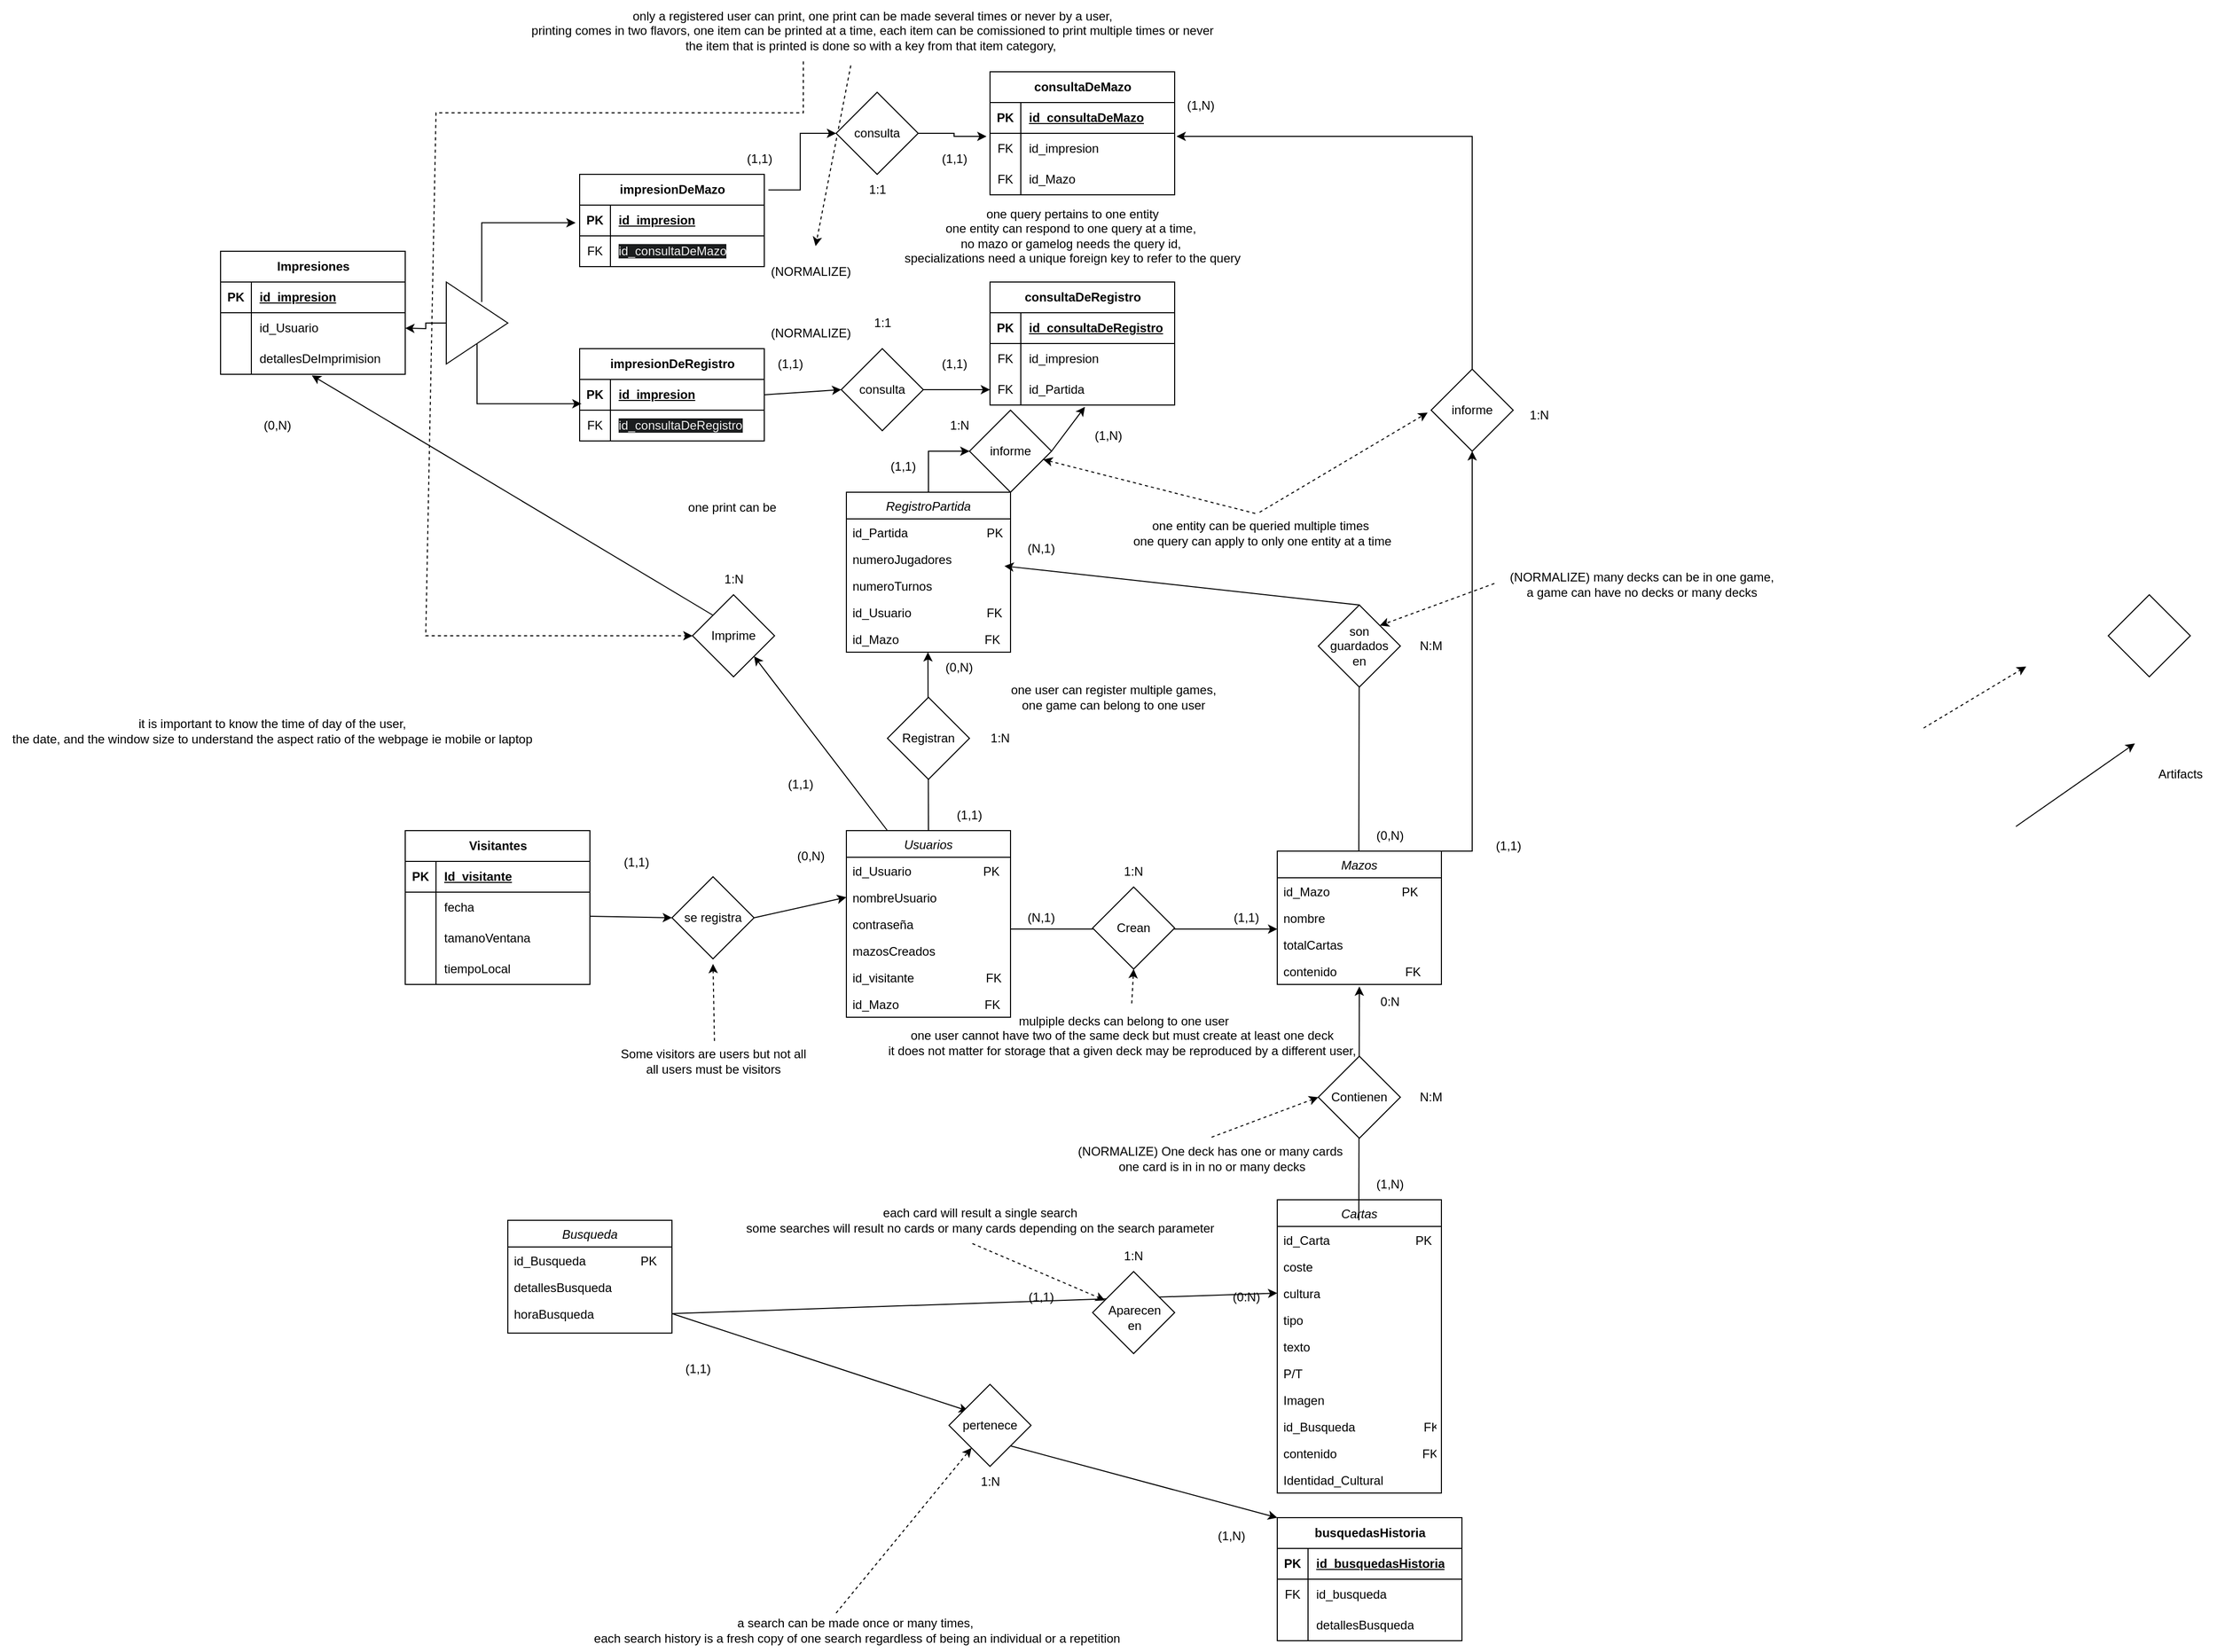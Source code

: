 <mxfile version="24.0.4" type="device">
  <diagram id="C5RBs43oDa-KdzZeNtuy" name="Page-1">
    <mxGraphModel dx="4188" dy="1046" grid="1" gridSize="10" guides="1" tooltips="1" connect="1" arrows="1" fold="1" page="1" pageScale="1" pageWidth="2400" pageHeight="2400" math="0" shadow="0">
      <root>
        <mxCell id="WIyWlLk6GJQsqaUBKTNV-0" />
        <mxCell id="WIyWlLk6GJQsqaUBKTNV-1" parent="WIyWlLk6GJQsqaUBKTNV-0" />
        <mxCell id="zkfFHV4jXpPFQw0GAbJ--0" value="Busqueda" style="swimlane;fontStyle=2;align=center;verticalAlign=top;childLayout=stackLayout;horizontal=1;startSize=26;horizontalStack=0;resizeParent=1;resizeLast=0;collapsible=1;marginBottom=0;rounded=0;shadow=0;strokeWidth=1;" parent="WIyWlLk6GJQsqaUBKTNV-1" vertex="1">
          <mxGeometry x="480" y="1250" width="160" height="110" as="geometry">
            <mxRectangle x="230" y="140" width="160" height="26" as="alternateBounds" />
          </mxGeometry>
        </mxCell>
        <mxCell id="zkfFHV4jXpPFQw0GAbJ--1" value="id_Busqueda                PK" style="text;align=left;verticalAlign=top;spacingLeft=4;spacingRight=4;overflow=hidden;rotatable=0;points=[[0,0.5],[1,0.5]];portConstraint=eastwest;" parent="zkfFHV4jXpPFQw0GAbJ--0" vertex="1">
          <mxGeometry y="26" width="160" height="26" as="geometry" />
        </mxCell>
        <mxCell id="zkfFHV4jXpPFQw0GAbJ--2" value="detallesBusqueda" style="text;align=left;verticalAlign=top;spacingLeft=4;spacingRight=4;overflow=hidden;rotatable=0;points=[[0,0.5],[1,0.5]];portConstraint=eastwest;rounded=0;shadow=0;html=0;" parent="zkfFHV4jXpPFQw0GAbJ--0" vertex="1">
          <mxGeometry y="52" width="160" height="26" as="geometry" />
        </mxCell>
        <mxCell id="zkfFHV4jXpPFQw0GAbJ--3" value="horaBusqueda" style="text;align=left;verticalAlign=top;spacingLeft=4;spacingRight=4;overflow=hidden;rotatable=0;points=[[0,0.5],[1,0.5]];portConstraint=eastwest;rounded=0;shadow=0;html=0;" parent="zkfFHV4jXpPFQw0GAbJ--0" vertex="1">
          <mxGeometry y="78" width="160" height="26" as="geometry" />
        </mxCell>
        <mxCell id="x-HUuoRuVbJWODKslLbJ-0" value="Cartas" style="swimlane;fontStyle=2;align=center;verticalAlign=top;childLayout=stackLayout;horizontal=1;startSize=26;horizontalStack=0;resizeParent=1;resizeLast=0;collapsible=1;marginBottom=0;rounded=0;shadow=0;strokeWidth=1;" parent="WIyWlLk6GJQsqaUBKTNV-1" vertex="1">
          <mxGeometry x="1230" y="1230" width="160" height="286" as="geometry">
            <mxRectangle x="230" y="140" width="160" height="26" as="alternateBounds" />
          </mxGeometry>
        </mxCell>
        <mxCell id="x-HUuoRuVbJWODKslLbJ-1" value="id_Carta                         PK" style="text;align=left;verticalAlign=top;spacingLeft=4;spacingRight=4;overflow=hidden;rotatable=0;points=[[0,0.5],[1,0.5]];portConstraint=eastwest;" parent="x-HUuoRuVbJWODKslLbJ-0" vertex="1">
          <mxGeometry y="26" width="160" height="26" as="geometry" />
        </mxCell>
        <mxCell id="x-HUuoRuVbJWODKslLbJ-2" value="coste" style="text;align=left;verticalAlign=top;spacingLeft=4;spacingRight=4;overflow=hidden;rotatable=0;points=[[0,0.5],[1,0.5]];portConstraint=eastwest;rounded=0;shadow=0;html=0;" parent="x-HUuoRuVbJWODKslLbJ-0" vertex="1">
          <mxGeometry y="52" width="160" height="26" as="geometry" />
        </mxCell>
        <mxCell id="x-HUuoRuVbJWODKslLbJ-3" value="cultura" style="text;align=left;verticalAlign=top;spacingLeft=4;spacingRight=4;overflow=hidden;rotatable=0;points=[[0,0.5],[1,0.5]];portConstraint=eastwest;rounded=0;shadow=0;html=0;" parent="x-HUuoRuVbJWODKslLbJ-0" vertex="1">
          <mxGeometry y="78" width="160" height="26" as="geometry" />
        </mxCell>
        <mxCell id="x-HUuoRuVbJWODKslLbJ-5" value="tipo" style="text;align=left;verticalAlign=top;spacingLeft=4;spacingRight=4;overflow=hidden;rotatable=0;points=[[0,0.5],[1,0.5]];portConstraint=eastwest;" parent="x-HUuoRuVbJWODKslLbJ-0" vertex="1">
          <mxGeometry y="104" width="160" height="26" as="geometry" />
        </mxCell>
        <mxCell id="x-HUuoRuVbJWODKslLbJ-39" value="texto" style="text;align=left;verticalAlign=top;spacingLeft=4;spacingRight=4;overflow=hidden;rotatable=0;points=[[0,0.5],[1,0.5]];portConstraint=eastwest;" parent="x-HUuoRuVbJWODKslLbJ-0" vertex="1">
          <mxGeometry y="130" width="160" height="26" as="geometry" />
        </mxCell>
        <mxCell id="x-HUuoRuVbJWODKslLbJ-40" value="P/T" style="text;align=left;verticalAlign=top;spacingLeft=4;spacingRight=4;overflow=hidden;rotatable=0;points=[[0,0.5],[1,0.5]];portConstraint=eastwest;" parent="x-HUuoRuVbJWODKslLbJ-0" vertex="1">
          <mxGeometry y="156" width="160" height="26" as="geometry" />
        </mxCell>
        <mxCell id="x-HUuoRuVbJWODKslLbJ-41" value="Imagen" style="text;align=left;verticalAlign=top;spacingLeft=4;spacingRight=4;overflow=hidden;rotatable=0;points=[[0,0.5],[1,0.5]];portConstraint=eastwest;" parent="x-HUuoRuVbJWODKslLbJ-0" vertex="1">
          <mxGeometry y="182" width="160" height="26" as="geometry" />
        </mxCell>
        <mxCell id="yvqtkyYXwTQzAh3SRFbQ-129" value="id_Busqueda                    FK" style="text;align=left;verticalAlign=top;spacingLeft=4;spacingRight=4;overflow=hidden;rotatable=0;points=[[0,0.5],[1,0.5]];portConstraint=eastwest;" parent="x-HUuoRuVbJWODKslLbJ-0" vertex="1">
          <mxGeometry y="208" width="160" height="26" as="geometry" />
        </mxCell>
        <mxCell id="yvqtkyYXwTQzAh3SRFbQ-307" value="contenido                         FK" style="text;align=left;verticalAlign=top;spacingLeft=4;spacingRight=4;overflow=hidden;rotatable=0;points=[[0,0.5],[1,0.5]];portConstraint=eastwest;" parent="x-HUuoRuVbJWODKslLbJ-0" vertex="1">
          <mxGeometry y="234" width="160" height="26" as="geometry" />
        </mxCell>
        <mxCell id="BhA5CuwrAfwS42-trtAP-12" value="Identidad_Cultural" style="text;align=left;verticalAlign=top;spacingLeft=4;spacingRight=4;overflow=hidden;rotatable=0;points=[[0,0.5],[1,0.5]];portConstraint=eastwest;" vertex="1" parent="x-HUuoRuVbJWODKslLbJ-0">
          <mxGeometry y="260" width="160" height="26" as="geometry" />
        </mxCell>
        <mxCell id="yvqtkyYXwTQzAh3SRFbQ-206" style="edgeStyle=orthogonalEdgeStyle;rounded=0;orthogonalLoop=1;jettySize=auto;html=1;exitX=0.5;exitY=0;exitDx=0;exitDy=0;entryX=1.01;entryY=0.1;entryDx=0;entryDy=0;entryPerimeter=0;" parent="WIyWlLk6GJQsqaUBKTNV-1" source="yvqtkyYXwTQzAh3SRFbQ-209" target="yvqtkyYXwTQzAh3SRFbQ-259" edge="1">
          <mxGeometry relative="1" as="geometry">
            <mxPoint x="1130" y="255" as="targetPoint" />
          </mxGeometry>
        </mxCell>
        <mxCell id="x-HUuoRuVbJWODKslLbJ-6" value="Mazos" style="swimlane;fontStyle=2;align=center;verticalAlign=top;childLayout=stackLayout;horizontal=1;startSize=26;horizontalStack=0;resizeParent=1;resizeLast=0;collapsible=1;marginBottom=0;rounded=0;shadow=0;strokeWidth=1;" parent="WIyWlLk6GJQsqaUBKTNV-1" vertex="1">
          <mxGeometry x="1230" y="890" width="160" height="130" as="geometry">
            <mxRectangle x="230" y="140" width="160" height="26" as="alternateBounds" />
          </mxGeometry>
        </mxCell>
        <mxCell id="x-HUuoRuVbJWODKslLbJ-7" value="id_Mazo                     PK" style="text;align=left;verticalAlign=top;spacingLeft=4;spacingRight=4;overflow=hidden;rotatable=0;points=[[0,0.5],[1,0.5]];portConstraint=eastwest;" parent="x-HUuoRuVbJWODKslLbJ-6" vertex="1">
          <mxGeometry y="26" width="160" height="26" as="geometry" />
        </mxCell>
        <mxCell id="x-HUuoRuVbJWODKslLbJ-8" value="nombre" style="text;align=left;verticalAlign=top;spacingLeft=4;spacingRight=4;overflow=hidden;rotatable=0;points=[[0,0.5],[1,0.5]];portConstraint=eastwest;rounded=0;shadow=0;html=0;" parent="x-HUuoRuVbJWODKslLbJ-6" vertex="1">
          <mxGeometry y="52" width="160" height="26" as="geometry" />
        </mxCell>
        <mxCell id="x-HUuoRuVbJWODKslLbJ-9" value="totalCartas" style="text;align=left;verticalAlign=top;spacingLeft=4;spacingRight=4;overflow=hidden;rotatable=0;points=[[0,0.5],[1,0.5]];portConstraint=eastwest;rounded=0;shadow=0;html=0;" parent="x-HUuoRuVbJWODKslLbJ-6" vertex="1">
          <mxGeometry y="78" width="160" height="26" as="geometry" />
        </mxCell>
        <mxCell id="x-HUuoRuVbJWODKslLbJ-11" value="contenido                    FK" style="text;align=left;verticalAlign=top;spacingLeft=4;spacingRight=4;overflow=hidden;rotatable=0;points=[[0,0.5],[1,0.5]];portConstraint=eastwest;" parent="x-HUuoRuVbJWODKslLbJ-6" vertex="1">
          <mxGeometry y="104" width="160" height="26" as="geometry" />
        </mxCell>
        <mxCell id="x-HUuoRuVbJWODKslLbJ-12" value="RegistroPartida" style="swimlane;fontStyle=2;align=center;verticalAlign=top;childLayout=stackLayout;horizontal=1;startSize=26;horizontalStack=0;resizeParent=1;resizeLast=0;collapsible=1;marginBottom=0;rounded=0;shadow=0;strokeWidth=1;" parent="WIyWlLk6GJQsqaUBKTNV-1" vertex="1">
          <mxGeometry x="810" y="540" width="160" height="156" as="geometry">
            <mxRectangle x="230" y="140" width="160" height="26" as="alternateBounds" />
          </mxGeometry>
        </mxCell>
        <mxCell id="x-HUuoRuVbJWODKslLbJ-13" value="id_Partida                       PK" style="text;align=left;verticalAlign=top;spacingLeft=4;spacingRight=4;overflow=hidden;rotatable=0;points=[[0,0.5],[1,0.5]];portConstraint=eastwest;" parent="x-HUuoRuVbJWODKslLbJ-12" vertex="1">
          <mxGeometry y="26" width="160" height="26" as="geometry" />
        </mxCell>
        <mxCell id="x-HUuoRuVbJWODKslLbJ-14" value="numeroJugadores" style="text;align=left;verticalAlign=top;spacingLeft=4;spacingRight=4;overflow=hidden;rotatable=0;points=[[0,0.5],[1,0.5]];portConstraint=eastwest;rounded=0;shadow=0;html=0;" parent="x-HUuoRuVbJWODKslLbJ-12" vertex="1">
          <mxGeometry y="52" width="160" height="26" as="geometry" />
        </mxCell>
        <mxCell id="x-HUuoRuVbJWODKslLbJ-15" value="numeroTurnos" style="text;align=left;verticalAlign=top;spacingLeft=4;spacingRight=4;overflow=hidden;rotatable=0;points=[[0,0.5],[1,0.5]];portConstraint=eastwest;rounded=0;shadow=0;html=0;" parent="x-HUuoRuVbJWODKslLbJ-12" vertex="1">
          <mxGeometry y="78" width="160" height="26" as="geometry" />
        </mxCell>
        <mxCell id="x-HUuoRuVbJWODKslLbJ-17" value="id_Usuario                      FK" style="text;align=left;verticalAlign=top;spacingLeft=4;spacingRight=4;overflow=hidden;rotatable=0;points=[[0,0.5],[1,0.5]];portConstraint=eastwest;" parent="x-HUuoRuVbJWODKslLbJ-12" vertex="1">
          <mxGeometry y="104" width="160" height="26" as="geometry" />
        </mxCell>
        <mxCell id="x-HUuoRuVbJWODKslLbJ-37" value="id_Mazo                         FK" style="text;align=left;verticalAlign=top;spacingLeft=4;spacingRight=4;overflow=hidden;rotatable=0;points=[[0,0.5],[1,0.5]];portConstraint=eastwest;" parent="x-HUuoRuVbJWODKslLbJ-12" vertex="1">
          <mxGeometry y="130" width="160" height="26" as="geometry" />
        </mxCell>
        <mxCell id="x-HUuoRuVbJWODKslLbJ-18" value="Usuarios" style="swimlane;fontStyle=2;align=center;verticalAlign=top;childLayout=stackLayout;horizontal=1;startSize=26;horizontalStack=0;resizeParent=1;resizeLast=0;collapsible=1;marginBottom=0;rounded=0;shadow=0;strokeWidth=1;" parent="WIyWlLk6GJQsqaUBKTNV-1" vertex="1">
          <mxGeometry x="810" y="870" width="160" height="182" as="geometry">
            <mxRectangle x="230" y="140" width="160" height="26" as="alternateBounds" />
          </mxGeometry>
        </mxCell>
        <mxCell id="x-HUuoRuVbJWODKslLbJ-19" value="id_Usuario                     PK" style="text;align=left;verticalAlign=top;spacingLeft=4;spacingRight=4;overflow=hidden;rotatable=0;points=[[0,0.5],[1,0.5]];portConstraint=eastwest;" parent="x-HUuoRuVbJWODKslLbJ-18" vertex="1">
          <mxGeometry y="26" width="160" height="26" as="geometry" />
        </mxCell>
        <mxCell id="x-HUuoRuVbJWODKslLbJ-20" value="nombreUsuario" style="text;align=left;verticalAlign=top;spacingLeft=4;spacingRight=4;overflow=hidden;rotatable=0;points=[[0,0.5],[1,0.5]];portConstraint=eastwest;rounded=0;shadow=0;html=0;" parent="x-HUuoRuVbJWODKslLbJ-18" vertex="1">
          <mxGeometry y="52" width="160" height="26" as="geometry" />
        </mxCell>
        <mxCell id="x-HUuoRuVbJWODKslLbJ-21" value="contraseña" style="text;align=left;verticalAlign=top;spacingLeft=4;spacingRight=4;overflow=hidden;rotatable=0;points=[[0,0.5],[1,0.5]];portConstraint=eastwest;rounded=0;shadow=0;html=0;" parent="x-HUuoRuVbJWODKslLbJ-18" vertex="1">
          <mxGeometry y="78" width="160" height="26" as="geometry" />
        </mxCell>
        <mxCell id="x-HUuoRuVbJWODKslLbJ-23" value="mazosCreados" style="text;align=left;verticalAlign=top;spacingLeft=4;spacingRight=4;overflow=hidden;rotatable=0;points=[[0,0.5],[1,0.5]];portConstraint=eastwest;" parent="x-HUuoRuVbJWODKslLbJ-18" vertex="1">
          <mxGeometry y="104" width="160" height="26" as="geometry" />
        </mxCell>
        <mxCell id="yvqtkyYXwTQzAh3SRFbQ-130" value="id_visitante                     FK" style="text;align=left;verticalAlign=top;spacingLeft=4;spacingRight=4;overflow=hidden;rotatable=0;points=[[0,0.5],[1,0.5]];portConstraint=eastwest;" parent="x-HUuoRuVbJWODKslLbJ-18" vertex="1">
          <mxGeometry y="130" width="160" height="26" as="geometry" />
        </mxCell>
        <mxCell id="yvqtkyYXwTQzAh3SRFbQ-305" value="id_Mazo                         FK" style="text;align=left;verticalAlign=top;spacingLeft=4;spacingRight=4;overflow=hidden;rotatable=0;points=[[0,0.5],[1,0.5]];portConstraint=eastwest;" parent="x-HUuoRuVbJWODKslLbJ-18" vertex="1">
          <mxGeometry y="156" width="160" height="26" as="geometry" />
        </mxCell>
        <mxCell id="x-HUuoRuVbJWODKslLbJ-51" value="" style="endArrow=classic;html=1;rounded=0;entryX=0;entryY=0;entryDx=0;entryDy=0;exitX=0.5;exitY=0;exitDx=0;exitDy=0;" parent="WIyWlLk6GJQsqaUBKTNV-1" target="x-HUuoRuVbJWODKslLbJ-63" edge="1">
          <mxGeometry width="50" height="50" relative="1" as="geometry">
            <mxPoint x="1309.5" y="1250" as="sourcePoint" />
            <mxPoint x="1309.5" y="1028" as="targetPoint" />
          </mxGeometry>
        </mxCell>
        <mxCell id="x-HUuoRuVbJWODKslLbJ-34" value="" style="rhombus;whiteSpace=wrap;html=1;" parent="WIyWlLk6GJQsqaUBKTNV-1" vertex="1">
          <mxGeometry x="1270" y="1090" width="80" height="80" as="geometry" />
        </mxCell>
        <mxCell id="x-HUuoRuVbJWODKslLbJ-46" value="Contienen" style="text;html=1;align=center;verticalAlign=middle;whiteSpace=wrap;rounded=0;" parent="WIyWlLk6GJQsqaUBKTNV-1" vertex="1">
          <mxGeometry x="1280" y="1115" width="60" height="30" as="geometry" />
        </mxCell>
        <mxCell id="x-HUuoRuVbJWODKslLbJ-52" value="" style="endArrow=classic;html=1;rounded=0;entryX=0.963;entryY=-0.231;entryDx=0;entryDy=0;exitX=0.5;exitY=0;exitDx=0;exitDy=0;entryPerimeter=0;" parent="WIyWlLk6GJQsqaUBKTNV-1" target="x-HUuoRuVbJWODKslLbJ-15" edge="1">
          <mxGeometry width="50" height="50" relative="1" as="geometry">
            <mxPoint x="1309.5" y="890" as="sourcePoint" />
            <mxPoint x="1309.5" y="668" as="targetPoint" />
            <Array as="points">
              <mxPoint x="1310" y="650" />
            </Array>
          </mxGeometry>
        </mxCell>
        <mxCell id="x-HUuoRuVbJWODKslLbJ-32" value="" style="rhombus;whiteSpace=wrap;html=1;" parent="WIyWlLk6GJQsqaUBKTNV-1" vertex="1">
          <mxGeometry x="1270" y="650" width="80" height="80" as="geometry" />
        </mxCell>
        <mxCell id="x-HUuoRuVbJWODKslLbJ-43" value="&lt;div&gt;son guardados&lt;/div&gt;&lt;div&gt;en&lt;br&gt;&lt;/div&gt;" style="text;html=1;align=center;verticalAlign=middle;whiteSpace=wrap;rounded=0;" parent="WIyWlLk6GJQsqaUBKTNV-1" vertex="1">
          <mxGeometry x="1280" y="675" width="60" height="30" as="geometry" />
        </mxCell>
        <mxCell id="x-HUuoRuVbJWODKslLbJ-53" value="" style="endArrow=classic;html=1;rounded=0;entryX=0.5;entryY=1;entryDx=0;entryDy=0;exitX=0.5;exitY=0;exitDx=0;exitDy=0;" parent="WIyWlLk6GJQsqaUBKTNV-1" source="x-HUuoRuVbJWODKslLbJ-18" edge="1">
          <mxGeometry width="50" height="50" relative="1" as="geometry">
            <mxPoint x="889.5" y="918" as="sourcePoint" />
            <mxPoint x="889.5" y="696" as="targetPoint" />
          </mxGeometry>
        </mxCell>
        <mxCell id="x-HUuoRuVbJWODKslLbJ-33" value="" style="rhombus;whiteSpace=wrap;html=1;" parent="WIyWlLk6GJQsqaUBKTNV-1" vertex="1">
          <mxGeometry x="850" y="740" width="80" height="80" as="geometry" />
        </mxCell>
        <mxCell id="x-HUuoRuVbJWODKslLbJ-42" value="Registran" style="text;html=1;align=center;verticalAlign=middle;whiteSpace=wrap;rounded=0;" parent="WIyWlLk6GJQsqaUBKTNV-1" vertex="1">
          <mxGeometry x="860" y="765" width="60" height="30" as="geometry" />
        </mxCell>
        <mxCell id="x-HUuoRuVbJWODKslLbJ-54" value="" style="endArrow=classic;html=1;rounded=0;entryX=0;entryY=0.5;entryDx=0;entryDy=0;exitX=1;exitY=0.5;exitDx=0;exitDy=0;" parent="WIyWlLk6GJQsqaUBKTNV-1" source="zkfFHV4jXpPFQw0GAbJ--3" target="x-HUuoRuVbJWODKslLbJ-3" edge="1">
          <mxGeometry width="50" height="50" relative="1" as="geometry">
            <mxPoint x="910" y="1270" as="sourcePoint" />
            <mxPoint x="910" y="1048" as="targetPoint" />
          </mxGeometry>
        </mxCell>
        <mxCell id="x-HUuoRuVbJWODKslLbJ-38" value="" style="rhombus;whiteSpace=wrap;html=1;" parent="WIyWlLk6GJQsqaUBKTNV-1" vertex="1">
          <mxGeometry x="1050" y="1300" width="80" height="80" as="geometry" />
        </mxCell>
        <mxCell id="x-HUuoRuVbJWODKslLbJ-45" value="Aparecen en" style="text;html=1;align=center;verticalAlign=middle;whiteSpace=wrap;rounded=0;" parent="WIyWlLk6GJQsqaUBKTNV-1" vertex="1">
          <mxGeometry x="1061" y="1330" width="60" height="30" as="geometry" />
        </mxCell>
        <mxCell id="x-HUuoRuVbJWODKslLbJ-57" value="" style="endArrow=classic;html=1;rounded=0;entryX=0;entryY=0.5;entryDx=0;entryDy=0;exitX=1;exitY=0.5;exitDx=0;exitDy=0;" parent="WIyWlLk6GJQsqaUBKTNV-1" edge="1">
          <mxGeometry width="50" height="50" relative="1" as="geometry">
            <mxPoint x="970" y="966" as="sourcePoint" />
            <mxPoint x="1230" y="966" as="targetPoint" />
          </mxGeometry>
        </mxCell>
        <mxCell id="x-HUuoRuVbJWODKslLbJ-60" value="Text" style="edgeLabel;html=1;align=center;verticalAlign=middle;resizable=0;points=[];" parent="x-HUuoRuVbJWODKslLbJ-57" vertex="1" connectable="0">
          <mxGeometry x="-0.008" y="4" relative="1" as="geometry">
            <mxPoint as="offset" />
          </mxGeometry>
        </mxCell>
        <mxCell id="x-HUuoRuVbJWODKslLbJ-58" value="" style="rhombus;whiteSpace=wrap;html=1;" parent="WIyWlLk6GJQsqaUBKTNV-1" vertex="1">
          <mxGeometry x="1050" y="925" width="80" height="80" as="geometry" />
        </mxCell>
        <mxCell id="x-HUuoRuVbJWODKslLbJ-59" value="Crean" style="text;html=1;align=center;verticalAlign=middle;whiteSpace=wrap;rounded=0;" parent="WIyWlLk6GJQsqaUBKTNV-1" vertex="1">
          <mxGeometry x="1060" y="950" width="60" height="30" as="geometry" />
        </mxCell>
        <mxCell id="x-HUuoRuVbJWODKslLbJ-62" value="N:M" style="text;html=1;align=center;verticalAlign=middle;whiteSpace=wrap;rounded=0;" parent="WIyWlLk6GJQsqaUBKTNV-1" vertex="1">
          <mxGeometry x="1350" y="1115" width="60" height="30" as="geometry" />
        </mxCell>
        <mxCell id="x-HUuoRuVbJWODKslLbJ-63" value="0:N" style="text;html=1;align=center;verticalAlign=middle;whiteSpace=wrap;rounded=0;" parent="WIyWlLk6GJQsqaUBKTNV-1" vertex="1">
          <mxGeometry x="1310" y="1022" width="60" height="30" as="geometry" />
        </mxCell>
        <mxCell id="x-HUuoRuVbJWODKslLbJ-64" value="(N,1)" style="text;html=1;align=center;verticalAlign=middle;whiteSpace=wrap;rounded=0;" parent="WIyWlLk6GJQsqaUBKTNV-1" vertex="1">
          <mxGeometry x="970" y="940" width="60" height="30" as="geometry" />
        </mxCell>
        <mxCell id="x-HUuoRuVbJWODKslLbJ-65" value="(1,1)" style="text;html=1;align=center;verticalAlign=middle;whiteSpace=wrap;rounded=0;" parent="WIyWlLk6GJQsqaUBKTNV-1" vertex="1">
          <mxGeometry x="1170" y="940" width="60" height="30" as="geometry" />
        </mxCell>
        <mxCell id="x-HUuoRuVbJWODKslLbJ-66" value="1:N" style="text;html=1;align=center;verticalAlign=middle;whiteSpace=wrap;rounded=0;" parent="WIyWlLk6GJQsqaUBKTNV-1" vertex="1">
          <mxGeometry x="1060" y="895" width="60" height="30" as="geometry" />
        </mxCell>
        <mxCell id="x-HUuoRuVbJWODKslLbJ-67" value="1:N" style="text;html=1;align=center;verticalAlign=middle;whiteSpace=wrap;rounded=0;" parent="WIyWlLk6GJQsqaUBKTNV-1" vertex="1">
          <mxGeometry x="930" y="765" width="60" height="30" as="geometry" />
        </mxCell>
        <mxCell id="x-HUuoRuVbJWODKslLbJ-68" value="(1,1)" style="text;html=1;align=center;verticalAlign=middle;whiteSpace=wrap;rounded=0;" parent="WIyWlLk6GJQsqaUBKTNV-1" vertex="1">
          <mxGeometry x="900" y="840" width="60" height="30" as="geometry" />
        </mxCell>
        <mxCell id="x-HUuoRuVbJWODKslLbJ-69" value="(0,N)" style="text;html=1;align=center;verticalAlign=middle;whiteSpace=wrap;rounded=0;" parent="WIyWlLk6GJQsqaUBKTNV-1" vertex="1">
          <mxGeometry x="890" y="696" width="60" height="30" as="geometry" />
        </mxCell>
        <mxCell id="x-HUuoRuVbJWODKslLbJ-70" value="(N,1)" style="text;html=1;align=center;verticalAlign=middle;whiteSpace=wrap;rounded=0;" parent="WIyWlLk6GJQsqaUBKTNV-1" vertex="1">
          <mxGeometry x="970" y="580" width="60" height="30" as="geometry" />
        </mxCell>
        <mxCell id="x-HUuoRuVbJWODKslLbJ-71" value="N:M" style="text;html=1;align=center;verticalAlign=middle;whiteSpace=wrap;rounded=0;" parent="WIyWlLk6GJQsqaUBKTNV-1" vertex="1">
          <mxGeometry x="1350" y="675" width="60" height="30" as="geometry" />
        </mxCell>
        <mxCell id="x-HUuoRuVbJWODKslLbJ-72" value="(0,N)" style="text;html=1;align=center;verticalAlign=middle;whiteSpace=wrap;rounded=0;" parent="WIyWlLk6GJQsqaUBKTNV-1" vertex="1">
          <mxGeometry x="1310" y="860" width="60" height="30" as="geometry" />
        </mxCell>
        <mxCell id="x-HUuoRuVbJWODKslLbJ-83" value="1:N" style="text;html=1;align=center;verticalAlign=middle;whiteSpace=wrap;rounded=0;" parent="WIyWlLk6GJQsqaUBKTNV-1" vertex="1">
          <mxGeometry x="1060" y="1270" width="60" height="30" as="geometry" />
        </mxCell>
        <mxCell id="x-HUuoRuVbJWODKslLbJ-84" value="(1,1)" style="text;html=1;align=center;verticalAlign=middle;whiteSpace=wrap;rounded=0;" parent="WIyWlLk6GJQsqaUBKTNV-1" vertex="1">
          <mxGeometry x="970" y="1310" width="60" height="30" as="geometry" />
        </mxCell>
        <mxCell id="x-HUuoRuVbJWODKslLbJ-85" value="(0:N)" style="text;html=1;align=center;verticalAlign=middle;whiteSpace=wrap;rounded=0;" parent="WIyWlLk6GJQsqaUBKTNV-1" vertex="1">
          <mxGeometry x="1170" y="1310" width="60" height="30" as="geometry" />
        </mxCell>
        <mxCell id="x-HUuoRuVbJWODKslLbJ-86" value="(1,N)" style="text;html=1;align=center;verticalAlign=middle;whiteSpace=wrap;rounded=0;" parent="WIyWlLk6GJQsqaUBKTNV-1" vertex="1">
          <mxGeometry x="1310" y="1200" width="60" height="30" as="geometry" />
        </mxCell>
        <mxCell id="yvqtkyYXwTQzAh3SRFbQ-87" value="" style="endArrow=classic;html=1;rounded=0;endFill=1;entryX=0;entryY=0.5;entryDx=0;entryDy=0;exitX=1;exitY=0.5;exitDx=0;exitDy=0;" parent="WIyWlLk6GJQsqaUBKTNV-1" source="yvqtkyYXwTQzAh3SRFbQ-123" target="x-HUuoRuVbJWODKslLbJ-20" edge="1">
          <mxGeometry width="50" height="50" relative="1" as="geometry">
            <mxPoint x="524" y="1101.5" as="sourcePoint" />
            <mxPoint x="640" y="1020.5" as="targetPoint" />
          </mxGeometry>
        </mxCell>
        <mxCell id="yvqtkyYXwTQzAh3SRFbQ-93" value="Artifacts" style="text;html=1;align=center;verticalAlign=middle;resizable=0;points=[];autosize=1;strokeColor=none;fillColor=none;" parent="WIyWlLk6GJQsqaUBKTNV-1" vertex="1">
          <mxGeometry x="2075" y="800" width="70" height="30" as="geometry" />
        </mxCell>
        <mxCell id="yvqtkyYXwTQzAh3SRFbQ-94" value="Visitantes" style="shape=table;startSize=30;container=1;collapsible=1;childLayout=tableLayout;fixedRows=1;rowLines=0;fontStyle=1;align=center;resizeLast=1;html=1;" parent="WIyWlLk6GJQsqaUBKTNV-1" vertex="1">
          <mxGeometry x="380" y="870" width="180" height="150" as="geometry" />
        </mxCell>
        <mxCell id="yvqtkyYXwTQzAh3SRFbQ-95" value="" style="shape=tableRow;horizontal=0;startSize=0;swimlaneHead=0;swimlaneBody=0;fillColor=none;collapsible=0;dropTarget=0;points=[[0,0.5],[1,0.5]];portConstraint=eastwest;top=0;left=0;right=0;bottom=1;" parent="yvqtkyYXwTQzAh3SRFbQ-94" vertex="1">
          <mxGeometry y="30" width="180" height="30" as="geometry" />
        </mxCell>
        <mxCell id="yvqtkyYXwTQzAh3SRFbQ-96" value="PK" style="shape=partialRectangle;connectable=0;fillColor=none;top=0;left=0;bottom=0;right=0;fontStyle=1;overflow=hidden;whiteSpace=wrap;html=1;" parent="yvqtkyYXwTQzAh3SRFbQ-95" vertex="1">
          <mxGeometry width="30" height="30" as="geometry">
            <mxRectangle width="30" height="30" as="alternateBounds" />
          </mxGeometry>
        </mxCell>
        <mxCell id="yvqtkyYXwTQzAh3SRFbQ-97" value="Id_visitante" style="shape=partialRectangle;connectable=0;fillColor=none;top=0;left=0;bottom=0;right=0;align=left;spacingLeft=6;fontStyle=5;overflow=hidden;whiteSpace=wrap;html=1;" parent="yvqtkyYXwTQzAh3SRFbQ-95" vertex="1">
          <mxGeometry x="30" width="150" height="30" as="geometry">
            <mxRectangle width="150" height="30" as="alternateBounds" />
          </mxGeometry>
        </mxCell>
        <mxCell id="yvqtkyYXwTQzAh3SRFbQ-98" value="" style="shape=tableRow;horizontal=0;startSize=0;swimlaneHead=0;swimlaneBody=0;fillColor=none;collapsible=0;dropTarget=0;points=[[0,0.5],[1,0.5]];portConstraint=eastwest;top=0;left=0;right=0;bottom=0;" parent="yvqtkyYXwTQzAh3SRFbQ-94" vertex="1">
          <mxGeometry y="60" width="180" height="30" as="geometry" />
        </mxCell>
        <mxCell id="yvqtkyYXwTQzAh3SRFbQ-99" value="" style="shape=partialRectangle;connectable=0;fillColor=none;top=0;left=0;bottom=0;right=0;editable=1;overflow=hidden;whiteSpace=wrap;html=1;" parent="yvqtkyYXwTQzAh3SRFbQ-98" vertex="1">
          <mxGeometry width="30" height="30" as="geometry">
            <mxRectangle width="30" height="30" as="alternateBounds" />
          </mxGeometry>
        </mxCell>
        <mxCell id="yvqtkyYXwTQzAh3SRFbQ-100" value="fecha" style="shape=partialRectangle;connectable=0;fillColor=none;top=0;left=0;bottom=0;right=0;align=left;spacingLeft=6;overflow=hidden;whiteSpace=wrap;html=1;" parent="yvqtkyYXwTQzAh3SRFbQ-98" vertex="1">
          <mxGeometry x="30" width="150" height="30" as="geometry">
            <mxRectangle width="150" height="30" as="alternateBounds" />
          </mxGeometry>
        </mxCell>
        <mxCell id="yvqtkyYXwTQzAh3SRFbQ-101" value="" style="shape=tableRow;horizontal=0;startSize=0;swimlaneHead=0;swimlaneBody=0;fillColor=none;collapsible=0;dropTarget=0;points=[[0,0.5],[1,0.5]];portConstraint=eastwest;top=0;left=0;right=0;bottom=0;" parent="yvqtkyYXwTQzAh3SRFbQ-94" vertex="1">
          <mxGeometry y="90" width="180" height="30" as="geometry" />
        </mxCell>
        <mxCell id="yvqtkyYXwTQzAh3SRFbQ-102" value="" style="shape=partialRectangle;connectable=0;fillColor=none;top=0;left=0;bottom=0;right=0;editable=1;overflow=hidden;whiteSpace=wrap;html=1;" parent="yvqtkyYXwTQzAh3SRFbQ-101" vertex="1">
          <mxGeometry width="30" height="30" as="geometry">
            <mxRectangle width="30" height="30" as="alternateBounds" />
          </mxGeometry>
        </mxCell>
        <mxCell id="yvqtkyYXwTQzAh3SRFbQ-103" value="tamanoVentana" style="shape=partialRectangle;connectable=0;fillColor=none;top=0;left=0;bottom=0;right=0;align=left;spacingLeft=6;overflow=hidden;whiteSpace=wrap;html=1;" parent="yvqtkyYXwTQzAh3SRFbQ-101" vertex="1">
          <mxGeometry x="30" width="150" height="30" as="geometry">
            <mxRectangle width="150" height="30" as="alternateBounds" />
          </mxGeometry>
        </mxCell>
        <mxCell id="yvqtkyYXwTQzAh3SRFbQ-104" value="" style="shape=tableRow;horizontal=0;startSize=0;swimlaneHead=0;swimlaneBody=0;fillColor=none;collapsible=0;dropTarget=0;points=[[0,0.5],[1,0.5]];portConstraint=eastwest;top=0;left=0;right=0;bottom=0;" parent="yvqtkyYXwTQzAh3SRFbQ-94" vertex="1">
          <mxGeometry y="120" width="180" height="30" as="geometry" />
        </mxCell>
        <mxCell id="yvqtkyYXwTQzAh3SRFbQ-105" value="" style="shape=partialRectangle;connectable=0;fillColor=none;top=0;left=0;bottom=0;right=0;editable=1;overflow=hidden;whiteSpace=wrap;html=1;" parent="yvqtkyYXwTQzAh3SRFbQ-104" vertex="1">
          <mxGeometry width="30" height="30" as="geometry">
            <mxRectangle width="30" height="30" as="alternateBounds" />
          </mxGeometry>
        </mxCell>
        <mxCell id="yvqtkyYXwTQzAh3SRFbQ-106" value="tiempoLocal" style="shape=partialRectangle;connectable=0;fillColor=none;top=0;left=0;bottom=0;right=0;align=left;spacingLeft=6;overflow=hidden;whiteSpace=wrap;html=1;" parent="yvqtkyYXwTQzAh3SRFbQ-104" vertex="1">
          <mxGeometry x="30" width="150" height="30" as="geometry">
            <mxRectangle width="150" height="30" as="alternateBounds" />
          </mxGeometry>
        </mxCell>
        <mxCell id="yvqtkyYXwTQzAh3SRFbQ-109" value="busquedasHistoria" style="shape=table;startSize=30;container=1;collapsible=1;childLayout=tableLayout;fixedRows=1;rowLines=0;fontStyle=1;align=center;resizeLast=1;html=1;" parent="WIyWlLk6GJQsqaUBKTNV-1" vertex="1">
          <mxGeometry x="1230" y="1540" width="180" height="120" as="geometry" />
        </mxCell>
        <mxCell id="yvqtkyYXwTQzAh3SRFbQ-110" value="" style="shape=tableRow;horizontal=0;startSize=0;swimlaneHead=0;swimlaneBody=0;fillColor=none;collapsible=0;dropTarget=0;points=[[0,0.5],[1,0.5]];portConstraint=eastwest;top=0;left=0;right=0;bottom=1;" parent="yvqtkyYXwTQzAh3SRFbQ-109" vertex="1">
          <mxGeometry y="30" width="180" height="30" as="geometry" />
        </mxCell>
        <mxCell id="yvqtkyYXwTQzAh3SRFbQ-111" value="PK" style="shape=partialRectangle;connectable=0;fillColor=none;top=0;left=0;bottom=0;right=0;fontStyle=1;overflow=hidden;whiteSpace=wrap;html=1;" parent="yvqtkyYXwTQzAh3SRFbQ-110" vertex="1">
          <mxGeometry width="30" height="30" as="geometry">
            <mxRectangle width="30" height="30" as="alternateBounds" />
          </mxGeometry>
        </mxCell>
        <mxCell id="yvqtkyYXwTQzAh3SRFbQ-112" value="id_busquedasHistoria" style="shape=partialRectangle;connectable=0;fillColor=none;top=0;left=0;bottom=0;right=0;align=left;spacingLeft=6;fontStyle=5;overflow=hidden;whiteSpace=wrap;html=1;" parent="yvqtkyYXwTQzAh3SRFbQ-110" vertex="1">
          <mxGeometry x="30" width="150" height="30" as="geometry">
            <mxRectangle width="150" height="30" as="alternateBounds" />
          </mxGeometry>
        </mxCell>
        <mxCell id="yvqtkyYXwTQzAh3SRFbQ-113" value="" style="shape=tableRow;horizontal=0;startSize=0;swimlaneHead=0;swimlaneBody=0;fillColor=none;collapsible=0;dropTarget=0;points=[[0,0.5],[1,0.5]];portConstraint=eastwest;top=0;left=0;right=0;bottom=0;" parent="yvqtkyYXwTQzAh3SRFbQ-109" vertex="1">
          <mxGeometry y="60" width="180" height="30" as="geometry" />
        </mxCell>
        <mxCell id="yvqtkyYXwTQzAh3SRFbQ-114" value="FK" style="shape=partialRectangle;connectable=0;fillColor=none;top=0;left=0;bottom=0;right=0;editable=1;overflow=hidden;whiteSpace=wrap;html=1;" parent="yvqtkyYXwTQzAh3SRFbQ-113" vertex="1">
          <mxGeometry width="30" height="30" as="geometry">
            <mxRectangle width="30" height="30" as="alternateBounds" />
          </mxGeometry>
        </mxCell>
        <mxCell id="yvqtkyYXwTQzAh3SRFbQ-115" value="id_busqueda" style="shape=partialRectangle;connectable=0;fillColor=none;top=0;left=0;bottom=0;right=0;align=left;spacingLeft=6;overflow=hidden;whiteSpace=wrap;html=1;" parent="yvqtkyYXwTQzAh3SRFbQ-113" vertex="1">
          <mxGeometry x="30" width="150" height="30" as="geometry">
            <mxRectangle width="150" height="30" as="alternateBounds" />
          </mxGeometry>
        </mxCell>
        <mxCell id="yvqtkyYXwTQzAh3SRFbQ-116" value="" style="shape=tableRow;horizontal=0;startSize=0;swimlaneHead=0;swimlaneBody=0;fillColor=none;collapsible=0;dropTarget=0;points=[[0,0.5],[1,0.5]];portConstraint=eastwest;top=0;left=0;right=0;bottom=0;" parent="yvqtkyYXwTQzAh3SRFbQ-109" vertex="1">
          <mxGeometry y="90" width="180" height="30" as="geometry" />
        </mxCell>
        <mxCell id="yvqtkyYXwTQzAh3SRFbQ-117" value="" style="shape=partialRectangle;connectable=0;fillColor=none;top=0;left=0;bottom=0;right=0;editable=1;overflow=hidden;whiteSpace=wrap;html=1;" parent="yvqtkyYXwTQzAh3SRFbQ-116" vertex="1">
          <mxGeometry width="30" height="30" as="geometry">
            <mxRectangle width="30" height="30" as="alternateBounds" />
          </mxGeometry>
        </mxCell>
        <mxCell id="yvqtkyYXwTQzAh3SRFbQ-118" value="detallesBusqueda" style="shape=partialRectangle;connectable=0;fillColor=none;top=0;left=0;bottom=0;right=0;align=left;spacingLeft=6;overflow=hidden;whiteSpace=wrap;html=1;" parent="yvqtkyYXwTQzAh3SRFbQ-116" vertex="1">
          <mxGeometry x="30" width="150" height="30" as="geometry">
            <mxRectangle width="150" height="30" as="alternateBounds" />
          </mxGeometry>
        </mxCell>
        <mxCell id="yvqtkyYXwTQzAh3SRFbQ-122" value="" style="endArrow=classic;html=1;rounded=0;endFill=1;entryX=0.514;entryY=1.057;entryDx=0;entryDy=0;entryPerimeter=0;exitX=1;exitY=0.5;exitDx=0;exitDy=0;" parent="WIyWlLk6GJQsqaUBKTNV-1" source="yvqtkyYXwTQzAh3SRFbQ-207" target="yvqtkyYXwTQzAh3SRFbQ-252" edge="1">
          <mxGeometry width="50" height="50" relative="1" as="geometry">
            <mxPoint x="1180" y="470" as="sourcePoint" />
            <mxPoint x="1296" y="389" as="targetPoint" />
          </mxGeometry>
        </mxCell>
        <mxCell id="yvqtkyYXwTQzAh3SRFbQ-124" value="" style="endArrow=classic;html=1;rounded=0;endFill=1;entryX=0;entryY=0.5;entryDx=0;entryDy=0;exitX=0.998;exitY=0.783;exitDx=0;exitDy=0;exitPerimeter=0;" parent="WIyWlLk6GJQsqaUBKTNV-1" source="yvqtkyYXwTQzAh3SRFbQ-98" target="yvqtkyYXwTQzAh3SRFbQ-123" edge="1">
          <mxGeometry width="50" height="50" relative="1" as="geometry">
            <mxPoint x="560" y="953" as="sourcePoint" />
            <mxPoint x="810" y="955" as="targetPoint" />
          </mxGeometry>
        </mxCell>
        <mxCell id="yvqtkyYXwTQzAh3SRFbQ-123" value="se registra" style="rhombus;whiteSpace=wrap;html=1;" parent="WIyWlLk6GJQsqaUBKTNV-1" vertex="1">
          <mxGeometry x="640" y="915" width="80" height="80" as="geometry" />
        </mxCell>
        <mxCell id="yvqtkyYXwTQzAh3SRFbQ-125" value="" style="endArrow=classic;html=1;rounded=0;endFill=1;entryX=0;entryY=0;entryDx=0;entryDy=0;exitX=1;exitY=1;exitDx=0;exitDy=0;" parent="WIyWlLk6GJQsqaUBKTNV-1" source="yvqtkyYXwTQzAh3SRFbQ-127" target="yvqtkyYXwTQzAh3SRFbQ-109" edge="1">
          <mxGeometry width="50" height="50" relative="1" as="geometry">
            <mxPoint x="690" y="1539" as="sourcePoint" />
            <mxPoint x="806" y="1458" as="targetPoint" />
          </mxGeometry>
        </mxCell>
        <mxCell id="yvqtkyYXwTQzAh3SRFbQ-126" value="" style="endArrow=classic;html=1;rounded=0;endFill=1;exitX=1;exitY=0.5;exitDx=0;exitDy=0;entryX=0.235;entryY=0.325;entryDx=0;entryDy=0;entryPerimeter=0;" parent="WIyWlLk6GJQsqaUBKTNV-1" source="zkfFHV4jXpPFQw0GAbJ--3" target="yvqtkyYXwTQzAh3SRFbQ-127" edge="1">
          <mxGeometry width="50" height="50" relative="1" as="geometry">
            <mxPoint x="640" y="1341" as="sourcePoint" />
            <mxPoint x="770" y="1400" as="targetPoint" />
          </mxGeometry>
        </mxCell>
        <mxCell id="yvqtkyYXwTQzAh3SRFbQ-127" value="pertenece" style="rhombus;whiteSpace=wrap;html=1;" parent="WIyWlLk6GJQsqaUBKTNV-1" vertex="1">
          <mxGeometry x="910" y="1410" width="80" height="80" as="geometry" />
        </mxCell>
        <mxCell id="yvqtkyYXwTQzAh3SRFbQ-131" value="(1,1)" style="text;html=1;align=center;verticalAlign=middle;resizable=0;points=[];autosize=1;strokeColor=none;fillColor=none;" parent="WIyWlLk6GJQsqaUBKTNV-1" vertex="1">
          <mxGeometry x="580" y="886" width="50" height="30" as="geometry" />
        </mxCell>
        <mxCell id="yvqtkyYXwTQzAh3SRFbQ-132" value="(0,N)" style="text;html=1;align=center;verticalAlign=middle;resizable=0;points=[];autosize=1;strokeColor=none;fillColor=none;" parent="WIyWlLk6GJQsqaUBKTNV-1" vertex="1">
          <mxGeometry x="750" y="880" width="50" height="30" as="geometry" />
        </mxCell>
        <mxCell id="yvqtkyYXwTQzAh3SRFbQ-133" value="Some visitors are users but not all&lt;div&gt;all users must be visitors&lt;/div&gt;" style="text;html=1;align=center;verticalAlign=middle;resizable=0;points=[];autosize=1;strokeColor=none;fillColor=none;" parent="WIyWlLk6GJQsqaUBKTNV-1" vertex="1">
          <mxGeometry x="580" y="1075" width="200" height="40" as="geometry" />
        </mxCell>
        <mxCell id="yvqtkyYXwTQzAh3SRFbQ-134" value="each card will result a single search&lt;div&gt;some searches will result no cards or many cards depending on the search parameter&lt;/div&gt;" style="text;html=1;align=center;verticalAlign=middle;resizable=0;points=[];autosize=1;strokeColor=none;fillColor=none;" parent="WIyWlLk6GJQsqaUBKTNV-1" vertex="1">
          <mxGeometry x="700" y="1230" width="480" height="40" as="geometry" />
        </mxCell>
        <mxCell id="yvqtkyYXwTQzAh3SRFbQ-135" value="a search can be made once or many times,&amp;nbsp;&lt;div&gt;each search history is a fresh copy of one search regardless of being an individual or a repetition&lt;/div&gt;" style="text;html=1;align=center;verticalAlign=middle;resizable=0;points=[];autosize=1;strokeColor=none;fillColor=none;" parent="WIyWlLk6GJQsqaUBKTNV-1" vertex="1">
          <mxGeometry x="550" y="1630" width="540" height="40" as="geometry" />
        </mxCell>
        <mxCell id="yvqtkyYXwTQzAh3SRFbQ-136" value="(1,N)" style="text;html=1;align=center;verticalAlign=middle;resizable=0;points=[];autosize=1;strokeColor=none;fillColor=none;" parent="WIyWlLk6GJQsqaUBKTNV-1" vertex="1">
          <mxGeometry x="1160" y="1543" width="50" height="30" as="geometry" />
        </mxCell>
        <mxCell id="yvqtkyYXwTQzAh3SRFbQ-137" value="(1,1)" style="text;html=1;align=center;verticalAlign=middle;resizable=0;points=[];autosize=1;strokeColor=none;fillColor=none;" parent="WIyWlLk6GJQsqaUBKTNV-1" vertex="1">
          <mxGeometry x="640" y="1380" width="50" height="30" as="geometry" />
        </mxCell>
        <mxCell id="yvqtkyYXwTQzAh3SRFbQ-138" value="1:N" style="text;html=1;align=center;verticalAlign=middle;resizable=0;points=[];autosize=1;strokeColor=none;fillColor=none;" parent="WIyWlLk6GJQsqaUBKTNV-1" vertex="1">
          <mxGeometry x="930" y="1490" width="40" height="30" as="geometry" />
        </mxCell>
        <mxCell id="yvqtkyYXwTQzAh3SRFbQ-141" value="" style="endArrow=classic;html=1;rounded=0;endFill=1;dashed=1;" parent="WIyWlLk6GJQsqaUBKTNV-1" edge="1">
          <mxGeometry width="50" height="50" relative="1" as="geometry">
            <mxPoint x="1860" y="770" as="sourcePoint" />
            <mxPoint x="1960" y="710" as="targetPoint" />
          </mxGeometry>
        </mxCell>
        <mxCell id="yvqtkyYXwTQzAh3SRFbQ-142" value="" style="endArrow=classic;html=1;rounded=0;endFill=1;dashed=1;" parent="WIyWlLk6GJQsqaUBKTNV-1" target="yvqtkyYXwTQzAh3SRFbQ-127" edge="1">
          <mxGeometry width="50" height="50" relative="1" as="geometry">
            <mxPoint x="800" y="1633" as="sourcePoint" />
            <mxPoint x="900" y="1573" as="targetPoint" />
          </mxGeometry>
        </mxCell>
        <mxCell id="yvqtkyYXwTQzAh3SRFbQ-143" value="" style="endArrow=classic;html=1;rounded=0;endFill=1;dashed=1;exitX=0.485;exitY=1.067;exitDx=0;exitDy=0;exitPerimeter=0;" parent="WIyWlLk6GJQsqaUBKTNV-1" source="yvqtkyYXwTQzAh3SRFbQ-134" target="x-HUuoRuVbJWODKslLbJ-38" edge="1">
          <mxGeometry width="50" height="50" relative="1" as="geometry">
            <mxPoint x="870" y="1270" as="sourcePoint" />
            <mxPoint x="970" y="1210" as="targetPoint" />
          </mxGeometry>
        </mxCell>
        <mxCell id="yvqtkyYXwTQzAh3SRFbQ-144" value="" style="endArrow=classic;html=1;rounded=0;endFill=1;dashed=1;exitX=0.507;exitY=0.004;exitDx=0;exitDy=0;exitPerimeter=0;" parent="WIyWlLk6GJQsqaUBKTNV-1" source="yvqtkyYXwTQzAh3SRFbQ-133" edge="1">
          <mxGeometry width="50" height="50" relative="1" as="geometry">
            <mxPoint x="650" y="1080" as="sourcePoint" />
            <mxPoint x="680" y="1000" as="targetPoint" />
          </mxGeometry>
        </mxCell>
        <mxCell id="yvqtkyYXwTQzAh3SRFbQ-148" value="(NORMALIZE) One deck has one or many cards&amp;nbsp;&lt;div&gt;one card is in in no or many decks&lt;/div&gt;" style="text;html=1;align=center;verticalAlign=middle;resizable=0;points=[];autosize=1;strokeColor=none;fillColor=none;" parent="WIyWlLk6GJQsqaUBKTNV-1" vertex="1">
          <mxGeometry x="1026" y="1170" width="280" height="40" as="geometry" />
        </mxCell>
        <mxCell id="yvqtkyYXwTQzAh3SRFbQ-149" value="" style="endArrow=classic;html=1;rounded=0;endFill=1;dashed=1;exitX=0.5;exitY=-0.025;exitDx=0;exitDy=0;exitPerimeter=0;entryX=0;entryY=0.5;entryDx=0;entryDy=0;" parent="WIyWlLk6GJQsqaUBKTNV-1" source="yvqtkyYXwTQzAh3SRFbQ-148" target="x-HUuoRuVbJWODKslLbJ-34" edge="1">
          <mxGeometry width="50" height="50" relative="1" as="geometry">
            <mxPoint x="1080" y="1150" as="sourcePoint" />
            <mxPoint x="1180" y="1090" as="targetPoint" />
          </mxGeometry>
        </mxCell>
        <mxCell id="yvqtkyYXwTQzAh3SRFbQ-151" value="mulpiple decks can belong to one user&lt;div&gt;one user cannot have two of the same deck but must create at least one deck&amp;nbsp;&lt;/div&gt;&lt;div&gt;it does not matter for storage that a given deck may be reproduced by a different user,&amp;nbsp;&lt;/div&gt;" style="text;html=1;align=center;verticalAlign=middle;resizable=0;points=[];autosize=1;strokeColor=none;fillColor=none;" parent="WIyWlLk6GJQsqaUBKTNV-1" vertex="1">
          <mxGeometry x="840" y="1040" width="480" height="60" as="geometry" />
        </mxCell>
        <mxCell id="yvqtkyYXwTQzAh3SRFbQ-152" value="" style="endArrow=classic;html=1;rounded=0;endFill=1;dashed=1;exitX=0.517;exitY=-0.025;exitDx=0;exitDy=0;exitPerimeter=0;entryX=0.5;entryY=1;entryDx=0;entryDy=0;" parent="WIyWlLk6GJQsqaUBKTNV-1" source="yvqtkyYXwTQzAh3SRFbQ-151" target="x-HUuoRuVbJWODKslLbJ-58" edge="1">
          <mxGeometry width="50" height="50" relative="1" as="geometry">
            <mxPoint x="840" y="1165" as="sourcePoint" />
            <mxPoint x="940" y="1105" as="targetPoint" />
          </mxGeometry>
        </mxCell>
        <mxCell id="yvqtkyYXwTQzAh3SRFbQ-153" value="(NORMALIZE) many decks can be in one game,&lt;div&gt;a game can have no decks or many decks&lt;/div&gt;" style="text;html=1;align=center;verticalAlign=middle;resizable=0;points=[];autosize=1;strokeColor=none;fillColor=none;" parent="WIyWlLk6GJQsqaUBKTNV-1" vertex="1">
          <mxGeometry x="1445" y="610" width="280" height="40" as="geometry" />
        </mxCell>
        <mxCell id="yvqtkyYXwTQzAh3SRFbQ-154" value="" style="endArrow=classic;html=1;rounded=0;endFill=1;dashed=1;entryX=1;entryY=0;entryDx=0;entryDy=0;exitX=-0.012;exitY=0.475;exitDx=0;exitDy=0;exitPerimeter=0;" parent="WIyWlLk6GJQsqaUBKTNV-1" source="yvqtkyYXwTQzAh3SRFbQ-153" target="x-HUuoRuVbJWODKslLbJ-32" edge="1">
          <mxGeometry width="50" height="50" relative="1" as="geometry">
            <mxPoint x="1480" y="765" as="sourcePoint" />
            <mxPoint x="1580" y="705" as="targetPoint" />
          </mxGeometry>
        </mxCell>
        <mxCell id="yvqtkyYXwTQzAh3SRFbQ-156" value="Impresiones" style="shape=table;startSize=30;container=1;collapsible=1;childLayout=tableLayout;fixedRows=1;rowLines=0;fontStyle=1;align=center;resizeLast=1;html=1;" parent="WIyWlLk6GJQsqaUBKTNV-1" vertex="1">
          <mxGeometry x="200" y="305" width="180" height="120" as="geometry" />
        </mxCell>
        <mxCell id="yvqtkyYXwTQzAh3SRFbQ-157" value="" style="shape=tableRow;horizontal=0;startSize=0;swimlaneHead=0;swimlaneBody=0;fillColor=none;collapsible=0;dropTarget=0;points=[[0,0.5],[1,0.5]];portConstraint=eastwest;top=0;left=0;right=0;bottom=1;" parent="yvqtkyYXwTQzAh3SRFbQ-156" vertex="1">
          <mxGeometry y="30" width="180" height="30" as="geometry" />
        </mxCell>
        <mxCell id="yvqtkyYXwTQzAh3SRFbQ-158" value="PK" style="shape=partialRectangle;connectable=0;fillColor=none;top=0;left=0;bottom=0;right=0;fontStyle=1;overflow=hidden;whiteSpace=wrap;html=1;" parent="yvqtkyYXwTQzAh3SRFbQ-157" vertex="1">
          <mxGeometry width="30" height="30" as="geometry">
            <mxRectangle width="30" height="30" as="alternateBounds" />
          </mxGeometry>
        </mxCell>
        <mxCell id="yvqtkyYXwTQzAh3SRFbQ-159" value="id_impresion" style="shape=partialRectangle;connectable=0;fillColor=none;top=0;left=0;bottom=0;right=0;align=left;spacingLeft=6;fontStyle=5;overflow=hidden;whiteSpace=wrap;html=1;" parent="yvqtkyYXwTQzAh3SRFbQ-157" vertex="1">
          <mxGeometry x="30" width="150" height="30" as="geometry">
            <mxRectangle width="150" height="30" as="alternateBounds" />
          </mxGeometry>
        </mxCell>
        <mxCell id="yvqtkyYXwTQzAh3SRFbQ-163" value="" style="shape=tableRow;horizontal=0;startSize=0;swimlaneHead=0;swimlaneBody=0;fillColor=none;collapsible=0;dropTarget=0;points=[[0,0.5],[1,0.5]];portConstraint=eastwest;top=0;left=0;right=0;bottom=0;" parent="yvqtkyYXwTQzAh3SRFbQ-156" vertex="1">
          <mxGeometry y="60" width="180" height="30" as="geometry" />
        </mxCell>
        <mxCell id="yvqtkyYXwTQzAh3SRFbQ-164" value="" style="shape=partialRectangle;connectable=0;fillColor=none;top=0;left=0;bottom=0;right=0;editable=1;overflow=hidden;whiteSpace=wrap;html=1;" parent="yvqtkyYXwTQzAh3SRFbQ-163" vertex="1">
          <mxGeometry width="30" height="30" as="geometry">
            <mxRectangle width="30" height="30" as="alternateBounds" />
          </mxGeometry>
        </mxCell>
        <mxCell id="yvqtkyYXwTQzAh3SRFbQ-165" value="id_Usuario" style="shape=partialRectangle;connectable=0;fillColor=none;top=0;left=0;bottom=0;right=0;align=left;spacingLeft=6;overflow=hidden;whiteSpace=wrap;html=1;" parent="yvqtkyYXwTQzAh3SRFbQ-163" vertex="1">
          <mxGeometry x="30" width="150" height="30" as="geometry">
            <mxRectangle width="150" height="30" as="alternateBounds" />
          </mxGeometry>
        </mxCell>
        <mxCell id="yvqtkyYXwTQzAh3SRFbQ-166" value="" style="shape=tableRow;horizontal=0;startSize=0;swimlaneHead=0;swimlaneBody=0;fillColor=none;collapsible=0;dropTarget=0;points=[[0,0.5],[1,0.5]];portConstraint=eastwest;top=0;left=0;right=0;bottom=0;" parent="yvqtkyYXwTQzAh3SRFbQ-156" vertex="1">
          <mxGeometry y="90" width="180" height="30" as="geometry" />
        </mxCell>
        <mxCell id="yvqtkyYXwTQzAh3SRFbQ-167" value="" style="shape=partialRectangle;connectable=0;fillColor=none;top=0;left=0;bottom=0;right=0;editable=1;overflow=hidden;whiteSpace=wrap;html=1;" parent="yvqtkyYXwTQzAh3SRFbQ-166" vertex="1">
          <mxGeometry width="30" height="30" as="geometry">
            <mxRectangle width="30" height="30" as="alternateBounds" />
          </mxGeometry>
        </mxCell>
        <mxCell id="yvqtkyYXwTQzAh3SRFbQ-168" value="detallesDeImprimision" style="shape=partialRectangle;connectable=0;fillColor=none;top=0;left=0;bottom=0;right=0;align=left;spacingLeft=6;overflow=hidden;whiteSpace=wrap;html=1;" parent="yvqtkyYXwTQzAh3SRFbQ-166" vertex="1">
          <mxGeometry x="30" width="150" height="30" as="geometry">
            <mxRectangle width="150" height="30" as="alternateBounds" />
          </mxGeometry>
        </mxCell>
        <mxCell id="yvqtkyYXwTQzAh3SRFbQ-169" value="only a registered user can print, one print can be made several times or never by a user,&lt;div&gt;printing comes in two flavors, one item can be printed at a time, each item can be comissioned to print multiple times or never&lt;/div&gt;&lt;div&gt;the item that is printed is done so with a key from that item category,&amp;nbsp;&lt;/div&gt;" style="text;html=1;align=center;verticalAlign=middle;resizable=0;points=[];autosize=1;strokeColor=none;fillColor=none;" parent="WIyWlLk6GJQsqaUBKTNV-1" vertex="1">
          <mxGeometry x="490" y="60" width="690" height="60" as="geometry" />
        </mxCell>
        <mxCell id="yvqtkyYXwTQzAh3SRFbQ-170" value="one entity can be queried multiple times&amp;nbsp;&lt;div&gt;one query can apply to only one entity at a time&lt;/div&gt;" style="text;html=1;align=center;verticalAlign=middle;resizable=0;points=[];autosize=1;strokeColor=none;fillColor=none;" parent="WIyWlLk6GJQsqaUBKTNV-1" vertex="1">
          <mxGeometry x="1075" y="560" width="280" height="40" as="geometry" />
        </mxCell>
        <mxCell id="yvqtkyYXwTQzAh3SRFbQ-172" value="" style="endArrow=classic;html=1;rounded=0;endFill=1;entryX=0.494;entryY=1.033;entryDx=0;entryDy=0;entryPerimeter=0;exitX=0;exitY=0;exitDx=0;exitDy=0;" parent="WIyWlLk6GJQsqaUBKTNV-1" source="x-HUuoRuVbJWODKslLbJ-35" target="yvqtkyYXwTQzAh3SRFbQ-166" edge="1">
          <mxGeometry width="50" height="50" relative="1" as="geometry">
            <mxPoint x="640" y="831" as="sourcePoint" />
            <mxPoint x="756" y="750" as="targetPoint" />
          </mxGeometry>
        </mxCell>
        <mxCell id="yvqtkyYXwTQzAh3SRFbQ-177" value="" style="endArrow=classic;html=1;rounded=0;endFill=1;entryX=1;entryY=1;entryDx=0;entryDy=0;exitX=0.25;exitY=0;exitDx=0;exitDy=0;" parent="WIyWlLk6GJQsqaUBKTNV-1" source="x-HUuoRuVbJWODKslLbJ-18" target="x-HUuoRuVbJWODKslLbJ-35" edge="1">
          <mxGeometry width="50" height="50" relative="1" as="geometry">
            <mxPoint x="850" y="890" as="sourcePoint" />
            <mxPoint x="569" y="481" as="targetPoint" />
          </mxGeometry>
        </mxCell>
        <mxCell id="x-HUuoRuVbJWODKslLbJ-35" value="Imprime" style="rhombus;whiteSpace=wrap;html=1;" parent="WIyWlLk6GJQsqaUBKTNV-1" vertex="1">
          <mxGeometry x="660" y="640" width="80" height="80" as="geometry" />
        </mxCell>
        <mxCell id="yvqtkyYXwTQzAh3SRFbQ-208" value="" style="edgeStyle=orthogonalEdgeStyle;rounded=0;orthogonalLoop=1;jettySize=auto;html=1;entryX=0;entryY=0.5;entryDx=0;entryDy=0;" parent="WIyWlLk6GJQsqaUBKTNV-1" source="x-HUuoRuVbJWODKslLbJ-12" target="yvqtkyYXwTQzAh3SRFbQ-207" edge="1">
          <mxGeometry relative="1" as="geometry">
            <mxPoint x="890" y="540" as="sourcePoint" />
            <mxPoint x="1040" y="459" as="targetPoint" />
          </mxGeometry>
        </mxCell>
        <mxCell id="yvqtkyYXwTQzAh3SRFbQ-207" value="informe" style="rhombus;whiteSpace=wrap;html=1;" parent="WIyWlLk6GJQsqaUBKTNV-1" vertex="1">
          <mxGeometry x="930" y="460" width="80" height="80" as="geometry" />
        </mxCell>
        <mxCell id="yvqtkyYXwTQzAh3SRFbQ-210" value="" style="edgeStyle=orthogonalEdgeStyle;rounded=0;orthogonalLoop=1;jettySize=auto;html=1;exitX=1;exitY=0;exitDx=0;exitDy=0;entryX=0.5;entryY=1;entryDx=0;entryDy=0;" parent="WIyWlLk6GJQsqaUBKTNV-1" source="x-HUuoRuVbJWODKslLbJ-6" target="yvqtkyYXwTQzAh3SRFbQ-209" edge="1">
          <mxGeometry relative="1" as="geometry">
            <mxPoint x="1390" y="890" as="sourcePoint" />
            <mxPoint x="1130" y="285" as="targetPoint" />
            <Array as="points">
              <mxPoint x="1420" y="890" />
            </Array>
          </mxGeometry>
        </mxCell>
        <mxCell id="yvqtkyYXwTQzAh3SRFbQ-209" value="informe" style="rhombus;whiteSpace=wrap;html=1;" parent="WIyWlLk6GJQsqaUBKTNV-1" vertex="1">
          <mxGeometry x="1380" y="420" width="80" height="80" as="geometry" />
        </mxCell>
        <mxCell id="yvqtkyYXwTQzAh3SRFbQ-211" value="" style="endArrow=classic;html=1;rounded=0;endFill=1;dashed=1;exitX=0.477;exitY=0.018;exitDx=0;exitDy=0;exitPerimeter=0;" parent="WIyWlLk6GJQsqaUBKTNV-1" source="yvqtkyYXwTQzAh3SRFbQ-170" target="yvqtkyYXwTQzAh3SRFbQ-207" edge="1">
          <mxGeometry width="50" height="50" relative="1" as="geometry">
            <mxPoint x="1175" y="460" as="sourcePoint" />
            <mxPoint x="1275" y="400" as="targetPoint" />
          </mxGeometry>
        </mxCell>
        <mxCell id="yvqtkyYXwTQzAh3SRFbQ-212" value="" style="endArrow=classic;html=1;rounded=0;endFill=1;dashed=1;entryX=-0.043;entryY=0.53;entryDx=0;entryDy=0;entryPerimeter=0;exitX=0.492;exitY=-0.011;exitDx=0;exitDy=0;exitPerimeter=0;" parent="WIyWlLk6GJQsqaUBKTNV-1" source="yvqtkyYXwTQzAh3SRFbQ-170" target="yvqtkyYXwTQzAh3SRFbQ-209" edge="1">
          <mxGeometry width="50" height="50" relative="1" as="geometry">
            <mxPoint x="1200" y="530" as="sourcePoint" />
            <mxPoint x="1300" y="470" as="targetPoint" />
          </mxGeometry>
        </mxCell>
        <mxCell id="yvqtkyYXwTQzAh3SRFbQ-213" value="(1,1)" style="text;html=1;align=center;verticalAlign=middle;resizable=0;points=[];autosize=1;strokeColor=none;fillColor=none;" parent="WIyWlLk6GJQsqaUBKTNV-1" vertex="1">
          <mxGeometry x="840" y="500" width="50" height="30" as="geometry" />
        </mxCell>
        <mxCell id="yvqtkyYXwTQzAh3SRFbQ-214" value="(1,N)" style="text;html=1;align=center;verticalAlign=middle;resizable=0;points=[];autosize=1;strokeColor=none;fillColor=none;" parent="WIyWlLk6GJQsqaUBKTNV-1" vertex="1">
          <mxGeometry x="1040" y="470" width="50" height="30" as="geometry" />
        </mxCell>
        <mxCell id="yvqtkyYXwTQzAh3SRFbQ-215" value="1:N" style="text;html=1;align=center;verticalAlign=middle;resizable=0;points=[];autosize=1;strokeColor=none;fillColor=none;" parent="WIyWlLk6GJQsqaUBKTNV-1" vertex="1">
          <mxGeometry x="900" y="460" width="40" height="30" as="geometry" />
        </mxCell>
        <mxCell id="yvqtkyYXwTQzAh3SRFbQ-216" value="" style="endArrow=classic;html=1;rounded=0;endFill=1;dashed=1;exitX=0.47;exitY=1.064;exitDx=0;exitDy=0;exitPerimeter=0;" parent="WIyWlLk6GJQsqaUBKTNV-1" source="yvqtkyYXwTQzAh3SRFbQ-169" edge="1">
          <mxGeometry width="50" height="50" relative="1" as="geometry">
            <mxPoint x="740" y="270" as="sourcePoint" />
            <mxPoint x="780" y="300" as="targetPoint" />
          </mxGeometry>
        </mxCell>
        <mxCell id="yvqtkyYXwTQzAh3SRFbQ-217" style="edgeStyle=orthogonalEdgeStyle;rounded=0;orthogonalLoop=1;jettySize=auto;html=1;entryX=-0.019;entryY=0.1;entryDx=0;entryDy=0;entryPerimeter=0;" parent="WIyWlLk6GJQsqaUBKTNV-1" source="yvqtkyYXwTQzAh3SRFbQ-301" target="yvqtkyYXwTQzAh3SRFbQ-259" edge="1">
          <mxGeometry relative="1" as="geometry">
            <mxPoint x="700" y="320" as="sourcePoint" />
            <mxPoint x="948.92" y="267.87" as="targetPoint" />
          </mxGeometry>
        </mxCell>
        <mxCell id="yvqtkyYXwTQzAh3SRFbQ-220" value="" style="endArrow=classic;html=1;rounded=0;endFill=1;entryX=0;entryY=0.5;entryDx=0;entryDy=0;exitX=1;exitY=0.5;exitDx=0;exitDy=0;" parent="WIyWlLk6GJQsqaUBKTNV-1" source="yvqtkyYXwTQzAh3SRFbQ-302" target="yvqtkyYXwTQzAh3SRFbQ-252" edge="1">
          <mxGeometry width="50" height="50" relative="1" as="geometry">
            <mxPoint x="670" y="410" as="sourcePoint" />
            <mxPoint x="950" y="424.99" as="targetPoint" />
          </mxGeometry>
        </mxCell>
        <mxCell id="yvqtkyYXwTQzAh3SRFbQ-221" value="(NORMALIZE)" style="text;html=1;align=center;verticalAlign=middle;resizable=0;points=[];autosize=1;strokeColor=none;fillColor=none;" parent="WIyWlLk6GJQsqaUBKTNV-1" vertex="1">
          <mxGeometry x="725" y="310" width="100" height="30" as="geometry" />
        </mxCell>
        <mxCell id="yvqtkyYXwTQzAh3SRFbQ-222" value="(NORMALIZE)" style="text;html=1;align=center;verticalAlign=middle;resizable=0;points=[];autosize=1;strokeColor=none;fillColor=none;" parent="WIyWlLk6GJQsqaUBKTNV-1" vertex="1">
          <mxGeometry x="725" y="370" width="100" height="30" as="geometry" />
        </mxCell>
        <mxCell id="yvqtkyYXwTQzAh3SRFbQ-223" value="it is important to know the time of day of the user,&lt;div&gt;the date, and the window size to understand the aspect ratio of the webpage ie mobile or laptop&lt;/div&gt;" style="text;html=1;align=center;verticalAlign=middle;resizable=0;points=[];autosize=1;strokeColor=none;fillColor=none;" parent="WIyWlLk6GJQsqaUBKTNV-1" vertex="1">
          <mxGeometry x="-15" y="753" width="530" height="40" as="geometry" />
        </mxCell>
        <mxCell id="yvqtkyYXwTQzAh3SRFbQ-225" value="" style="endArrow=classic;html=1;rounded=0;endFill=1;dashed=1;exitX=0.403;exitY=0.998;exitDx=0;exitDy=0;exitPerimeter=0;entryX=0;entryY=0.5;entryDx=0;entryDy=0;" parent="WIyWlLk6GJQsqaUBKTNV-1" source="yvqtkyYXwTQzAh3SRFbQ-169" target="x-HUuoRuVbJWODKslLbJ-35" edge="1">
          <mxGeometry width="50" height="50" relative="1" as="geometry">
            <mxPoint x="760" y="190" as="sourcePoint" />
            <mxPoint x="670" y="367" as="targetPoint" />
            <Array as="points">
              <mxPoint x="768" y="170" />
              <mxPoint x="410" y="170" />
              <mxPoint x="400" y="680" />
            </Array>
          </mxGeometry>
        </mxCell>
        <mxCell id="yvqtkyYXwTQzAh3SRFbQ-226" value="(0,N)" style="text;html=1;align=center;verticalAlign=middle;resizable=0;points=[];autosize=1;strokeColor=none;fillColor=none;" parent="WIyWlLk6GJQsqaUBKTNV-1" vertex="1">
          <mxGeometry x="230" y="460" width="50" height="30" as="geometry" />
        </mxCell>
        <mxCell id="yvqtkyYXwTQzAh3SRFbQ-227" value="(1,1)" style="text;html=1;align=center;verticalAlign=middle;resizable=0;points=[];autosize=1;strokeColor=none;fillColor=none;" parent="WIyWlLk6GJQsqaUBKTNV-1" vertex="1">
          <mxGeometry x="740" y="810" width="50" height="30" as="geometry" />
        </mxCell>
        <mxCell id="yvqtkyYXwTQzAh3SRFbQ-228" value="1:N" style="text;html=1;align=center;verticalAlign=middle;resizable=0;points=[];autosize=1;strokeColor=none;fillColor=none;" parent="WIyWlLk6GJQsqaUBKTNV-1" vertex="1">
          <mxGeometry x="680" y="610" width="40" height="30" as="geometry" />
        </mxCell>
        <mxCell id="yvqtkyYXwTQzAh3SRFbQ-245" value="consultaDeRegistro" style="shape=table;startSize=30;container=1;collapsible=1;childLayout=tableLayout;fixedRows=1;rowLines=0;fontStyle=1;align=center;resizeLast=1;html=1;" parent="WIyWlLk6GJQsqaUBKTNV-1" vertex="1">
          <mxGeometry x="950" y="335" width="180" height="120" as="geometry" />
        </mxCell>
        <mxCell id="yvqtkyYXwTQzAh3SRFbQ-246" value="" style="shape=tableRow;horizontal=0;startSize=0;swimlaneHead=0;swimlaneBody=0;fillColor=none;collapsible=0;dropTarget=0;points=[[0,0.5],[1,0.5]];portConstraint=eastwest;top=0;left=0;right=0;bottom=1;" parent="yvqtkyYXwTQzAh3SRFbQ-245" vertex="1">
          <mxGeometry y="30" width="180" height="30" as="geometry" />
        </mxCell>
        <mxCell id="yvqtkyYXwTQzAh3SRFbQ-247" value="PK" style="shape=partialRectangle;connectable=0;fillColor=none;top=0;left=0;bottom=0;right=0;fontStyle=1;overflow=hidden;whiteSpace=wrap;html=1;" parent="yvqtkyYXwTQzAh3SRFbQ-246" vertex="1">
          <mxGeometry width="30" height="30" as="geometry">
            <mxRectangle width="30" height="30" as="alternateBounds" />
          </mxGeometry>
        </mxCell>
        <mxCell id="yvqtkyYXwTQzAh3SRFbQ-248" value="id_consultaDeRegistro" style="shape=partialRectangle;connectable=0;fillColor=none;top=0;left=0;bottom=0;right=0;align=left;spacingLeft=6;fontStyle=5;overflow=hidden;whiteSpace=wrap;html=1;" parent="yvqtkyYXwTQzAh3SRFbQ-246" vertex="1">
          <mxGeometry x="30" width="150" height="30" as="geometry">
            <mxRectangle width="150" height="30" as="alternateBounds" />
          </mxGeometry>
        </mxCell>
        <mxCell id="yvqtkyYXwTQzAh3SRFbQ-249" value="" style="shape=tableRow;horizontal=0;startSize=0;swimlaneHead=0;swimlaneBody=0;fillColor=none;collapsible=0;dropTarget=0;points=[[0,0.5],[1,0.5]];portConstraint=eastwest;top=0;left=0;right=0;bottom=0;" parent="yvqtkyYXwTQzAh3SRFbQ-245" vertex="1">
          <mxGeometry y="60" width="180" height="30" as="geometry" />
        </mxCell>
        <mxCell id="yvqtkyYXwTQzAh3SRFbQ-250" value="FK" style="shape=partialRectangle;connectable=0;fillColor=none;top=0;left=0;bottom=0;right=0;editable=1;overflow=hidden;whiteSpace=wrap;html=1;" parent="yvqtkyYXwTQzAh3SRFbQ-249" vertex="1">
          <mxGeometry width="30" height="30" as="geometry">
            <mxRectangle width="30" height="30" as="alternateBounds" />
          </mxGeometry>
        </mxCell>
        <mxCell id="yvqtkyYXwTQzAh3SRFbQ-251" value="id_impresion" style="shape=partialRectangle;connectable=0;fillColor=none;top=0;left=0;bottom=0;right=0;align=left;spacingLeft=6;overflow=hidden;whiteSpace=wrap;html=1;" parent="yvqtkyYXwTQzAh3SRFbQ-249" vertex="1">
          <mxGeometry x="30" width="150" height="30" as="geometry">
            <mxRectangle width="150" height="30" as="alternateBounds" />
          </mxGeometry>
        </mxCell>
        <mxCell id="yvqtkyYXwTQzAh3SRFbQ-252" value="" style="shape=tableRow;horizontal=0;startSize=0;swimlaneHead=0;swimlaneBody=0;fillColor=none;collapsible=0;dropTarget=0;points=[[0,0.5],[1,0.5]];portConstraint=eastwest;top=0;left=0;right=0;bottom=0;" parent="yvqtkyYXwTQzAh3SRFbQ-245" vertex="1">
          <mxGeometry y="90" width="180" height="30" as="geometry" />
        </mxCell>
        <mxCell id="yvqtkyYXwTQzAh3SRFbQ-253" value="FK" style="shape=partialRectangle;connectable=0;fillColor=none;top=0;left=0;bottom=0;right=0;editable=1;overflow=hidden;whiteSpace=wrap;html=1;" parent="yvqtkyYXwTQzAh3SRFbQ-252" vertex="1">
          <mxGeometry width="30" height="30" as="geometry">
            <mxRectangle width="30" height="30" as="alternateBounds" />
          </mxGeometry>
        </mxCell>
        <mxCell id="yvqtkyYXwTQzAh3SRFbQ-254" value="id_Partida" style="shape=partialRectangle;connectable=0;fillColor=none;top=0;left=0;bottom=0;right=0;align=left;spacingLeft=6;overflow=hidden;whiteSpace=wrap;html=1;" parent="yvqtkyYXwTQzAh3SRFbQ-252" vertex="1">
          <mxGeometry x="30" width="150" height="30" as="geometry">
            <mxRectangle width="150" height="30" as="alternateBounds" />
          </mxGeometry>
        </mxCell>
        <mxCell id="yvqtkyYXwTQzAh3SRFbQ-255" value="consultaDeMazo" style="shape=table;startSize=30;container=1;collapsible=1;childLayout=tableLayout;fixedRows=1;rowLines=0;fontStyle=1;align=center;resizeLast=1;html=1;" parent="WIyWlLk6GJQsqaUBKTNV-1" vertex="1">
          <mxGeometry x="950" y="130" width="180" height="120" as="geometry" />
        </mxCell>
        <mxCell id="yvqtkyYXwTQzAh3SRFbQ-256" value="" style="shape=tableRow;horizontal=0;startSize=0;swimlaneHead=0;swimlaneBody=0;fillColor=none;collapsible=0;dropTarget=0;points=[[0,0.5],[1,0.5]];portConstraint=eastwest;top=0;left=0;right=0;bottom=1;" parent="yvqtkyYXwTQzAh3SRFbQ-255" vertex="1">
          <mxGeometry y="30" width="180" height="30" as="geometry" />
        </mxCell>
        <mxCell id="yvqtkyYXwTQzAh3SRFbQ-257" value="PK" style="shape=partialRectangle;connectable=0;fillColor=none;top=0;left=0;bottom=0;right=0;fontStyle=1;overflow=hidden;whiteSpace=wrap;html=1;" parent="yvqtkyYXwTQzAh3SRFbQ-256" vertex="1">
          <mxGeometry width="30" height="30" as="geometry">
            <mxRectangle width="30" height="30" as="alternateBounds" />
          </mxGeometry>
        </mxCell>
        <mxCell id="yvqtkyYXwTQzAh3SRFbQ-258" value="id_consultaDeMazo" style="shape=partialRectangle;connectable=0;fillColor=none;top=0;left=0;bottom=0;right=0;align=left;spacingLeft=6;fontStyle=5;overflow=hidden;whiteSpace=wrap;html=1;" parent="yvqtkyYXwTQzAh3SRFbQ-256" vertex="1">
          <mxGeometry x="30" width="150" height="30" as="geometry">
            <mxRectangle width="150" height="30" as="alternateBounds" />
          </mxGeometry>
        </mxCell>
        <mxCell id="yvqtkyYXwTQzAh3SRFbQ-259" value="" style="shape=tableRow;horizontal=0;startSize=0;swimlaneHead=0;swimlaneBody=0;fillColor=none;collapsible=0;dropTarget=0;points=[[0,0.5],[1,0.5]];portConstraint=eastwest;top=0;left=0;right=0;bottom=0;" parent="yvqtkyYXwTQzAh3SRFbQ-255" vertex="1">
          <mxGeometry y="60" width="180" height="30" as="geometry" />
        </mxCell>
        <mxCell id="yvqtkyYXwTQzAh3SRFbQ-260" value="FK" style="shape=partialRectangle;connectable=0;fillColor=none;top=0;left=0;bottom=0;right=0;editable=1;overflow=hidden;whiteSpace=wrap;html=1;" parent="yvqtkyYXwTQzAh3SRFbQ-259" vertex="1">
          <mxGeometry width="30" height="30" as="geometry">
            <mxRectangle width="30" height="30" as="alternateBounds" />
          </mxGeometry>
        </mxCell>
        <mxCell id="yvqtkyYXwTQzAh3SRFbQ-261" value="id_impresion" style="shape=partialRectangle;connectable=0;fillColor=none;top=0;left=0;bottom=0;right=0;align=left;spacingLeft=6;overflow=hidden;whiteSpace=wrap;html=1;" parent="yvqtkyYXwTQzAh3SRFbQ-259" vertex="1">
          <mxGeometry x="30" width="150" height="30" as="geometry">
            <mxRectangle width="150" height="30" as="alternateBounds" />
          </mxGeometry>
        </mxCell>
        <mxCell id="yvqtkyYXwTQzAh3SRFbQ-262" value="" style="shape=tableRow;horizontal=0;startSize=0;swimlaneHead=0;swimlaneBody=0;fillColor=none;collapsible=0;dropTarget=0;points=[[0,0.5],[1,0.5]];portConstraint=eastwest;top=0;left=0;right=0;bottom=0;" parent="yvqtkyYXwTQzAh3SRFbQ-255" vertex="1">
          <mxGeometry y="90" width="180" height="30" as="geometry" />
        </mxCell>
        <mxCell id="yvqtkyYXwTQzAh3SRFbQ-263" value="FK" style="shape=partialRectangle;connectable=0;fillColor=none;top=0;left=0;bottom=0;right=0;editable=1;overflow=hidden;whiteSpace=wrap;html=1;" parent="yvqtkyYXwTQzAh3SRFbQ-262" vertex="1">
          <mxGeometry width="30" height="30" as="geometry">
            <mxRectangle width="30" height="30" as="alternateBounds" />
          </mxGeometry>
        </mxCell>
        <mxCell id="yvqtkyYXwTQzAh3SRFbQ-264" value="id_Mazo" style="shape=partialRectangle;connectable=0;fillColor=none;top=0;left=0;bottom=0;right=0;align=left;spacingLeft=6;overflow=hidden;whiteSpace=wrap;html=1;" parent="yvqtkyYXwTQzAh3SRFbQ-262" vertex="1">
          <mxGeometry x="30" width="150" height="30" as="geometry">
            <mxRectangle width="150" height="30" as="alternateBounds" />
          </mxGeometry>
        </mxCell>
        <mxCell id="yvqtkyYXwTQzAh3SRFbQ-265" value="" style="endArrow=classic;html=1;rounded=0;endFill=1;entryX=0.532;entryY=0.968;entryDx=0;entryDy=0;entryPerimeter=0;" parent="WIyWlLk6GJQsqaUBKTNV-1" edge="1">
          <mxGeometry width="50" height="50" relative="1" as="geometry">
            <mxPoint x="1950" y="866" as="sourcePoint" />
            <mxPoint x="2066" y="785" as="targetPoint" />
          </mxGeometry>
        </mxCell>
        <mxCell id="yvqtkyYXwTQzAh3SRFbQ-268" value="one print can be&amp;nbsp;" style="text;html=1;align=center;verticalAlign=middle;resizable=0;points=[];autosize=1;strokeColor=none;fillColor=none;" parent="WIyWlLk6GJQsqaUBKTNV-1" vertex="1">
          <mxGeometry x="645" y="540" width="110" height="30" as="geometry" />
        </mxCell>
        <mxCell id="yvqtkyYXwTQzAh3SRFbQ-269" value="impresionDeMazo" style="shape=table;startSize=30;container=1;collapsible=1;childLayout=tableLayout;fixedRows=1;rowLines=0;fontStyle=1;align=center;resizeLast=1;html=1;" parent="WIyWlLk6GJQsqaUBKTNV-1" vertex="1">
          <mxGeometry x="550" y="230" width="180" height="90" as="geometry" />
        </mxCell>
        <mxCell id="yvqtkyYXwTQzAh3SRFbQ-270" value="" style="shape=tableRow;horizontal=0;startSize=0;swimlaneHead=0;swimlaneBody=0;fillColor=none;collapsible=0;dropTarget=0;points=[[0,0.5],[1,0.5]];portConstraint=eastwest;top=0;left=0;right=0;bottom=1;" parent="yvqtkyYXwTQzAh3SRFbQ-269" vertex="1">
          <mxGeometry y="30" width="180" height="30" as="geometry" />
        </mxCell>
        <mxCell id="yvqtkyYXwTQzAh3SRFbQ-271" value="PK" style="shape=partialRectangle;connectable=0;fillColor=none;top=0;left=0;bottom=0;right=0;fontStyle=1;overflow=hidden;whiteSpace=wrap;html=1;" parent="yvqtkyYXwTQzAh3SRFbQ-270" vertex="1">
          <mxGeometry width="30" height="30" as="geometry">
            <mxRectangle width="30" height="30" as="alternateBounds" />
          </mxGeometry>
        </mxCell>
        <mxCell id="yvqtkyYXwTQzAh3SRFbQ-272" value="id_impresion" style="shape=partialRectangle;connectable=0;fillColor=none;top=0;left=0;bottom=0;right=0;align=left;spacingLeft=6;fontStyle=5;overflow=hidden;whiteSpace=wrap;html=1;" parent="yvqtkyYXwTQzAh3SRFbQ-270" vertex="1">
          <mxGeometry x="30" width="150" height="30" as="geometry">
            <mxRectangle width="150" height="30" as="alternateBounds" />
          </mxGeometry>
        </mxCell>
        <mxCell id="yvqtkyYXwTQzAh3SRFbQ-273" value="" style="shape=tableRow;horizontal=0;startSize=0;swimlaneHead=0;swimlaneBody=0;fillColor=none;collapsible=0;dropTarget=0;points=[[0,0.5],[1,0.5]];portConstraint=eastwest;top=0;left=0;right=0;bottom=0;" parent="yvqtkyYXwTQzAh3SRFbQ-269" vertex="1">
          <mxGeometry y="60" width="180" height="30" as="geometry" />
        </mxCell>
        <mxCell id="yvqtkyYXwTQzAh3SRFbQ-274" value="FK" style="shape=partialRectangle;connectable=0;fillColor=none;top=0;left=0;bottom=0;right=0;editable=1;overflow=hidden;whiteSpace=wrap;html=1;" parent="yvqtkyYXwTQzAh3SRFbQ-273" vertex="1">
          <mxGeometry width="30" height="30" as="geometry">
            <mxRectangle width="30" height="30" as="alternateBounds" />
          </mxGeometry>
        </mxCell>
        <mxCell id="yvqtkyYXwTQzAh3SRFbQ-275" value="&lt;span style=&quot;color: rgb(240, 240, 240); font-family: Helvetica; font-size: 12px; font-style: normal; font-variant-ligatures: normal; font-variant-caps: normal; font-weight: 400; letter-spacing: normal; orphans: 2; text-align: left; text-indent: 0px; text-transform: none; widows: 2; word-spacing: 0px; -webkit-text-stroke-width: 0px; white-space: normal; background-color: rgb(27, 29, 30); text-decoration-thickness: initial; text-decoration-style: initial; text-decoration-color: initial; display: inline !important; float: none;&quot;&gt;id_consultaDeMazo&lt;/span&gt;" style="shape=partialRectangle;connectable=0;fillColor=none;top=0;left=0;bottom=0;right=0;align=left;spacingLeft=6;overflow=hidden;whiteSpace=wrap;html=1;" parent="yvqtkyYXwTQzAh3SRFbQ-273" vertex="1">
          <mxGeometry x="30" width="150" height="30" as="geometry">
            <mxRectangle width="150" height="30" as="alternateBounds" />
          </mxGeometry>
        </mxCell>
        <mxCell id="yvqtkyYXwTQzAh3SRFbQ-279" value="impresionDeRegistro" style="shape=table;startSize=30;container=1;collapsible=1;childLayout=tableLayout;fixedRows=1;rowLines=0;fontStyle=1;align=center;resizeLast=1;html=1;" parent="WIyWlLk6GJQsqaUBKTNV-1" vertex="1">
          <mxGeometry x="550" y="400" width="180" height="90" as="geometry" />
        </mxCell>
        <mxCell id="yvqtkyYXwTQzAh3SRFbQ-280" value="" style="shape=tableRow;horizontal=0;startSize=0;swimlaneHead=0;swimlaneBody=0;fillColor=none;collapsible=0;dropTarget=0;points=[[0,0.5],[1,0.5]];portConstraint=eastwest;top=0;left=0;right=0;bottom=1;" parent="yvqtkyYXwTQzAh3SRFbQ-279" vertex="1">
          <mxGeometry y="30" width="180" height="30" as="geometry" />
        </mxCell>
        <mxCell id="yvqtkyYXwTQzAh3SRFbQ-281" value="PK" style="shape=partialRectangle;connectable=0;fillColor=none;top=0;left=0;bottom=0;right=0;fontStyle=1;overflow=hidden;whiteSpace=wrap;html=1;" parent="yvqtkyYXwTQzAh3SRFbQ-280" vertex="1">
          <mxGeometry width="30" height="30" as="geometry">
            <mxRectangle width="30" height="30" as="alternateBounds" />
          </mxGeometry>
        </mxCell>
        <mxCell id="yvqtkyYXwTQzAh3SRFbQ-282" value="id_impresion" style="shape=partialRectangle;connectable=0;fillColor=none;top=0;left=0;bottom=0;right=0;align=left;spacingLeft=6;fontStyle=5;overflow=hidden;whiteSpace=wrap;html=1;" parent="yvqtkyYXwTQzAh3SRFbQ-280" vertex="1">
          <mxGeometry x="30" width="150" height="30" as="geometry">
            <mxRectangle width="150" height="30" as="alternateBounds" />
          </mxGeometry>
        </mxCell>
        <mxCell id="yvqtkyYXwTQzAh3SRFbQ-283" value="" style="shape=tableRow;horizontal=0;startSize=0;swimlaneHead=0;swimlaneBody=0;fillColor=none;collapsible=0;dropTarget=0;points=[[0,0.5],[1,0.5]];portConstraint=eastwest;top=0;left=0;right=0;bottom=0;" parent="yvqtkyYXwTQzAh3SRFbQ-279" vertex="1">
          <mxGeometry y="60" width="180" height="30" as="geometry" />
        </mxCell>
        <mxCell id="yvqtkyYXwTQzAh3SRFbQ-284" value="FK" style="shape=partialRectangle;connectable=0;fillColor=none;top=0;left=0;bottom=0;right=0;editable=1;overflow=hidden;whiteSpace=wrap;html=1;" parent="yvqtkyYXwTQzAh3SRFbQ-283" vertex="1">
          <mxGeometry width="30" height="30" as="geometry">
            <mxRectangle width="30" height="30" as="alternateBounds" />
          </mxGeometry>
        </mxCell>
        <mxCell id="yvqtkyYXwTQzAh3SRFbQ-285" value="&lt;span style=&quot;color: rgb(240, 240, 240); font-family: Helvetica; font-size: 12px; font-style: normal; font-variant-ligatures: normal; font-variant-caps: normal; font-weight: 400; letter-spacing: normal; orphans: 2; text-align: left; text-indent: 0px; text-transform: none; widows: 2; word-spacing: 0px; -webkit-text-stroke-width: 0px; white-space: normal; background-color: rgb(27, 29, 30); text-decoration-thickness: initial; text-decoration-style: initial; text-decoration-color: initial; display: inline !important; float: none;&quot;&gt;id_consultaDeRegistro&lt;/span&gt;" style="shape=partialRectangle;connectable=0;fillColor=none;top=0;left=0;bottom=0;right=0;align=left;spacingLeft=6;overflow=hidden;whiteSpace=wrap;html=1;" parent="yvqtkyYXwTQzAh3SRFbQ-283" vertex="1">
          <mxGeometry x="30" width="150" height="30" as="geometry">
            <mxRectangle width="150" height="30" as="alternateBounds" />
          </mxGeometry>
        </mxCell>
        <mxCell id="yvqtkyYXwTQzAh3SRFbQ-287" style="edgeStyle=orthogonalEdgeStyle;rounded=0;orthogonalLoop=1;jettySize=auto;html=1;entryX=1;entryY=0.5;entryDx=0;entryDy=0;" parent="WIyWlLk6GJQsqaUBKTNV-1" source="yvqtkyYXwTQzAh3SRFbQ-286" edge="1">
          <mxGeometry relative="1" as="geometry">
            <mxPoint x="380" y="380.0" as="targetPoint" />
          </mxGeometry>
        </mxCell>
        <mxCell id="yvqtkyYXwTQzAh3SRFbQ-286" value="" style="triangle;whiteSpace=wrap;html=1;" parent="WIyWlLk6GJQsqaUBKTNV-1" vertex="1">
          <mxGeometry x="420" y="335" width="60" height="80" as="geometry" />
        </mxCell>
        <mxCell id="yvqtkyYXwTQzAh3SRFbQ-288" style="edgeStyle=orthogonalEdgeStyle;rounded=0;orthogonalLoop=1;jettySize=auto;html=1;entryX=0.576;entryY=0.243;entryDx=0;entryDy=0;entryPerimeter=0;startArrow=classic;startFill=1;endArrow=none;endFill=0;exitX=-0.022;exitY=0.576;exitDx=0;exitDy=0;exitPerimeter=0;" parent="WIyWlLk6GJQsqaUBKTNV-1" source="yvqtkyYXwTQzAh3SRFbQ-270" target="yvqtkyYXwTQzAh3SRFbQ-286" edge="1">
          <mxGeometry relative="1" as="geometry" />
        </mxCell>
        <mxCell id="yvqtkyYXwTQzAh3SRFbQ-289" style="edgeStyle=orthogonalEdgeStyle;rounded=0;orthogonalLoop=1;jettySize=auto;html=1;entryX=0.01;entryY=0.79;entryDx=0;entryDy=0;entryPerimeter=0;" parent="WIyWlLk6GJQsqaUBKTNV-1" source="yvqtkyYXwTQzAh3SRFbQ-286" target="yvqtkyYXwTQzAh3SRFbQ-280" edge="1">
          <mxGeometry relative="1" as="geometry" />
        </mxCell>
        <mxCell id="yvqtkyYXwTQzAh3SRFbQ-290" value="one query pertains to one entity&lt;div&gt;one entity can respond to one query at a time,&amp;nbsp;&lt;/div&gt;&lt;div&gt;no mazo or gamelog needs the query id,&amp;nbsp;&lt;/div&gt;&lt;div&gt;specializations need a unique foreign key to refer to the query&lt;/div&gt;" style="text;html=1;align=center;verticalAlign=middle;resizable=0;points=[];autosize=1;strokeColor=none;fillColor=none;" parent="WIyWlLk6GJQsqaUBKTNV-1" vertex="1">
          <mxGeometry x="855" y="255" width="350" height="70" as="geometry" />
        </mxCell>
        <mxCell id="yvqtkyYXwTQzAh3SRFbQ-291" value="(1,1)" style="text;html=1;align=center;verticalAlign=middle;resizable=0;points=[];autosize=1;strokeColor=none;fillColor=none;" parent="WIyWlLk6GJQsqaUBKTNV-1" vertex="1">
          <mxGeometry x="700" y="200" width="50" height="30" as="geometry" />
        </mxCell>
        <mxCell id="yvqtkyYXwTQzAh3SRFbQ-292" value="1:1" style="text;html=1;align=center;verticalAlign=middle;resizable=0;points=[];autosize=1;strokeColor=none;fillColor=none;" parent="WIyWlLk6GJQsqaUBKTNV-1" vertex="1">
          <mxGeometry x="820" y="230" width="40" height="30" as="geometry" />
        </mxCell>
        <mxCell id="yvqtkyYXwTQzAh3SRFbQ-293" value="(1,1)" style="text;html=1;align=center;verticalAlign=middle;resizable=0;points=[];autosize=1;strokeColor=none;fillColor=none;" parent="WIyWlLk6GJQsqaUBKTNV-1" vertex="1">
          <mxGeometry x="890" y="200" width="50" height="30" as="geometry" />
        </mxCell>
        <mxCell id="yvqtkyYXwTQzAh3SRFbQ-294" value="(1,1)" style="text;html=1;align=center;verticalAlign=middle;resizable=0;points=[];autosize=1;strokeColor=none;fillColor=none;" parent="WIyWlLk6GJQsqaUBKTNV-1" vertex="1">
          <mxGeometry x="730" y="400" width="50" height="30" as="geometry" />
        </mxCell>
        <mxCell id="yvqtkyYXwTQzAh3SRFbQ-295" value="1:1" style="text;html=1;align=center;verticalAlign=middle;resizable=0;points=[];autosize=1;strokeColor=none;fillColor=none;" parent="WIyWlLk6GJQsqaUBKTNV-1" vertex="1">
          <mxGeometry x="825" y="360" width="40" height="30" as="geometry" />
        </mxCell>
        <mxCell id="yvqtkyYXwTQzAh3SRFbQ-296" value="(1,1)" style="text;html=1;align=center;verticalAlign=middle;resizable=0;points=[];autosize=1;strokeColor=none;fillColor=none;" parent="WIyWlLk6GJQsqaUBKTNV-1" vertex="1">
          <mxGeometry x="890" y="400" width="50" height="30" as="geometry" />
        </mxCell>
        <mxCell id="yvqtkyYXwTQzAh3SRFbQ-297" value="(1,N)" style="text;html=1;align=center;verticalAlign=middle;resizable=0;points=[];autosize=1;strokeColor=none;fillColor=none;" parent="WIyWlLk6GJQsqaUBKTNV-1" vertex="1">
          <mxGeometry x="1130" y="148" width="50" height="30" as="geometry" />
        </mxCell>
        <mxCell id="yvqtkyYXwTQzAh3SRFbQ-298" value="1:N" style="text;html=1;align=center;verticalAlign=middle;resizable=0;points=[];autosize=1;strokeColor=none;fillColor=none;" parent="WIyWlLk6GJQsqaUBKTNV-1" vertex="1">
          <mxGeometry x="1465" y="450" width="40" height="30" as="geometry" />
        </mxCell>
        <mxCell id="yvqtkyYXwTQzAh3SRFbQ-299" value="(1,1)" style="text;html=1;align=center;verticalAlign=middle;resizable=0;points=[];autosize=1;strokeColor=none;fillColor=none;" parent="WIyWlLk6GJQsqaUBKTNV-1" vertex="1">
          <mxGeometry x="1430" y="870" width="50" height="30" as="geometry" />
        </mxCell>
        <mxCell id="yvqtkyYXwTQzAh3SRFbQ-300" value="" style="rhombus;whiteSpace=wrap;html=1;" parent="WIyWlLk6GJQsqaUBKTNV-1" vertex="1">
          <mxGeometry x="2040" y="640" width="80" height="80" as="geometry" />
        </mxCell>
        <mxCell id="yvqtkyYXwTQzAh3SRFbQ-303" value="" style="endArrow=classic;html=1;rounded=0;endFill=1;entryX=0;entryY=0.5;entryDx=0;entryDy=0;exitX=1;exitY=0.5;exitDx=0;exitDy=0;" parent="WIyWlLk6GJQsqaUBKTNV-1" source="yvqtkyYXwTQzAh3SRFbQ-280" target="yvqtkyYXwTQzAh3SRFbQ-302" edge="1">
          <mxGeometry width="50" height="50" relative="1" as="geometry">
            <mxPoint x="730" y="445" as="sourcePoint" />
            <mxPoint x="950" y="440" as="targetPoint" />
          </mxGeometry>
        </mxCell>
        <mxCell id="yvqtkyYXwTQzAh3SRFbQ-302" value="consulta" style="rhombus;whiteSpace=wrap;html=1;" parent="WIyWlLk6GJQsqaUBKTNV-1" vertex="1">
          <mxGeometry x="805" y="400" width="80" height="80" as="geometry" />
        </mxCell>
        <mxCell id="yvqtkyYXwTQzAh3SRFbQ-304" value="" style="edgeStyle=orthogonalEdgeStyle;rounded=0;orthogonalLoop=1;jettySize=auto;html=1;exitX=1.022;exitY=0.17;exitDx=0;exitDy=0;exitPerimeter=0;" parent="WIyWlLk6GJQsqaUBKTNV-1" source="yvqtkyYXwTQzAh3SRFbQ-269" target="yvqtkyYXwTQzAh3SRFbQ-301" edge="1">
          <mxGeometry relative="1" as="geometry">
            <mxPoint x="734" y="245" as="sourcePoint" />
            <mxPoint x="947" y="193" as="targetPoint" />
          </mxGeometry>
        </mxCell>
        <mxCell id="yvqtkyYXwTQzAh3SRFbQ-301" value="consulta" style="rhombus;whiteSpace=wrap;html=1;" parent="WIyWlLk6GJQsqaUBKTNV-1" vertex="1">
          <mxGeometry x="800" y="150" width="80" height="80" as="geometry" />
        </mxCell>
        <mxCell id="yvqtkyYXwTQzAh3SRFbQ-306" value="one user can register multiple games,&lt;div&gt;one game can belong to one user&lt;/div&gt;" style="text;html=1;align=center;verticalAlign=middle;resizable=0;points=[];autosize=1;strokeColor=none;fillColor=none;" parent="WIyWlLk6GJQsqaUBKTNV-1" vertex="1">
          <mxGeometry x="960" y="720" width="220" height="40" as="geometry" />
        </mxCell>
      </root>
    </mxGraphModel>
  </diagram>
</mxfile>
